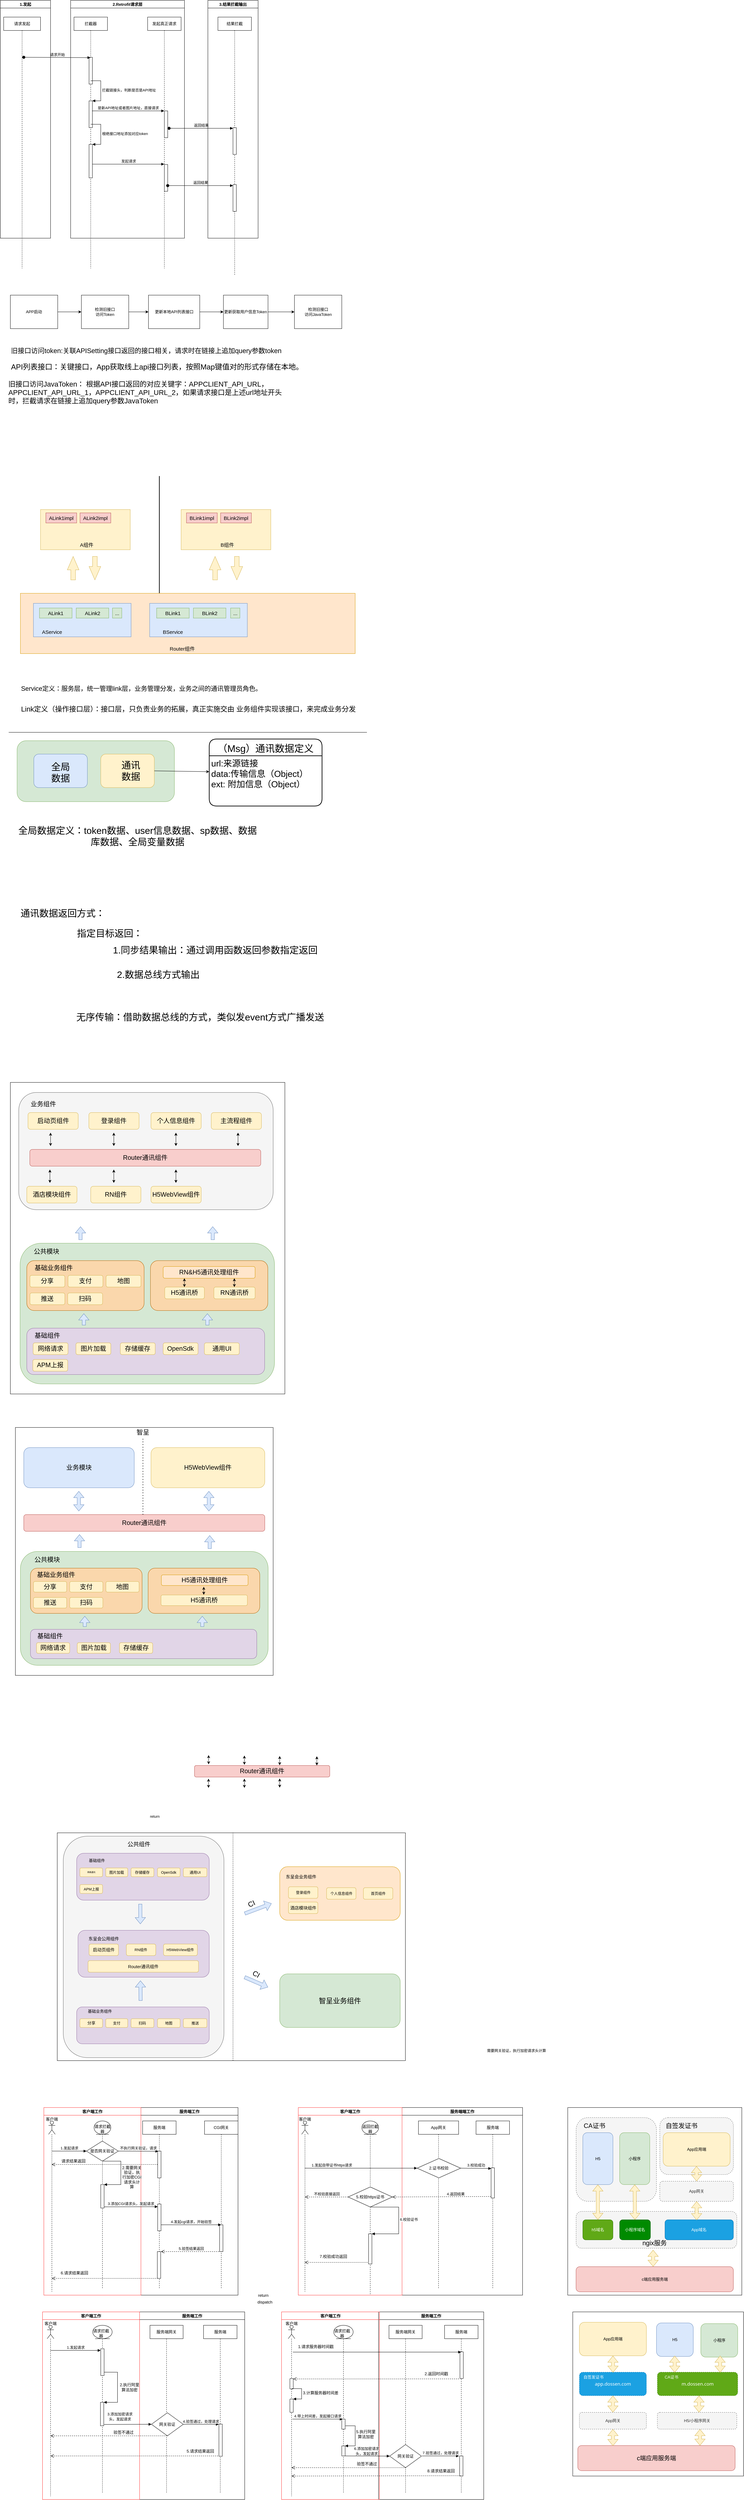 <mxfile version="20.7.4" type="github">
  <diagram id="knnRiP61EcZTkkcnmOvv" name="Page-1">
    <mxGraphModel dx="1434" dy="806" grid="1" gridSize="10" guides="1" tooltips="1" connect="1" arrows="1" fold="1" page="1" pageScale="1" pageWidth="827" pageHeight="1169" math="0" shadow="0">
      <root>
        <mxCell id="0" />
        <mxCell id="1" parent="0" />
        <mxCell id="9TWJeafNbgvHI5tvtdBP-69" value="服务端端工作" style="swimlane;fillColor=none;" parent="1" vertex="1">
          <mxGeometry x="1220" y="6320" width="360" height="560" as="geometry">
            <mxRectangle x="150" y="6320" width="100" height="30" as="alternateBounds" />
          </mxGeometry>
        </mxCell>
        <mxCell id="9TWJeafNbgvHI5tvtdBP-39" value="服务端" style="shape=umlLifeline;perimeter=lifelinePerimeter;whiteSpace=wrap;html=1;container=1;collapsible=0;recursiveResize=0;outlineConnect=0;" parent="9TWJeafNbgvHI5tvtdBP-69" vertex="1">
          <mxGeometry x="221" y="40" width="100" height="500" as="geometry" />
        </mxCell>
        <mxCell id="9TWJeafNbgvHI5tvtdBP-54" value="" style="html=1;points=[];perimeter=orthogonalPerimeter;" parent="9TWJeafNbgvHI5tvtdBP-39" vertex="1">
          <mxGeometry x="45" y="140" width="10" height="90" as="geometry" />
        </mxCell>
        <mxCell id="9TWJeafNbgvHI5tvtdBP-150" value="App网关" style="shape=umlLifeline;perimeter=lifelinePerimeter;whiteSpace=wrap;html=1;container=1;collapsible=0;recursiveResize=0;outlineConnect=0;" parent="9TWJeafNbgvHI5tvtdBP-69" vertex="1">
          <mxGeometry x="49" y="40" width="120" height="500" as="geometry" />
        </mxCell>
        <mxCell id="9TWJeafNbgvHI5tvtdBP-152" value="2.证书校验" style="rhombus;whiteSpace=wrap;html=1;strokeColor=#000000;fillColor=#FFFFFF;" parent="9TWJeafNbgvHI5tvtdBP-150" vertex="1">
          <mxGeometry x="-4" y="112" width="130" height="58" as="geometry" />
        </mxCell>
        <mxCell id="9TWJeafNbgvHI5tvtdBP-153" value="3.校验成功" style="html=1;verticalAlign=bottom;endArrow=block;rounded=0;exitX=1;exitY=0.5;exitDx=0;exitDy=0;entryX=0.05;entryY=0.022;entryDx=0;entryDy=0;entryPerimeter=0;" parent="9TWJeafNbgvHI5tvtdBP-69" source="9TWJeafNbgvHI5tvtdBP-152" target="9TWJeafNbgvHI5tvtdBP-54" edge="1">
          <mxGeometry width="80" relative="1" as="geometry">
            <mxPoint x="180" y="180" as="sourcePoint" />
            <mxPoint x="260" y="180" as="targetPoint" />
          </mxGeometry>
        </mxCell>
        <mxCell id="9TWJeafNbgvHI5tvtdBP-68" value="客户端工作" style="swimlane;fillColor=none;strokeColor=#FF3333;" parent="1" vertex="1">
          <mxGeometry x="910" y="6320" width="310" height="560" as="geometry">
            <mxRectangle x="150" y="6320" width="100" height="30" as="alternateBounds" />
          </mxGeometry>
        </mxCell>
        <mxCell id="ksV6Gzx5vfeyk2jG3mIE-102" value="" style="rounded=0;whiteSpace=wrap;html=1;fontFamily=Helvetica;fontSize=6;fontColor=default;" parent="1" vertex="1">
          <mxGeometry x="190" y="5500" width="1040" height="680" as="geometry" />
        </mxCell>
        <mxCell id="hYPruFSLpKFk1G-LmBBz-49" value="" style="rounded=0;whiteSpace=wrap;html=1;glass=0;sketch=0;fontSize=19;" parent="1" vertex="1">
          <mxGeometry x="50" y="3260" width="820" height="930" as="geometry" />
        </mxCell>
        <mxCell id="hYPruFSLpKFk1G-LmBBz-154" value="" style="rounded=0;whiteSpace=wrap;html=1;glass=0;sketch=0;fontSize=19;" parent="1" vertex="1">
          <mxGeometry x="65" y="4290" width="770" height="740" as="geometry" />
        </mxCell>
        <mxCell id="YyE2DXB9Agdw8TqX3AQA-3" value="请求发起" style="shape=umlLifeline;perimeter=lifelinePerimeter;whiteSpace=wrap;html=1;container=1;collapsible=0;recursiveResize=0;outlineConnect=0;" parent="1" vertex="1">
          <mxGeometry x="30" y="80" width="110" height="750" as="geometry" />
        </mxCell>
        <mxCell id="YyE2DXB9Agdw8TqX3AQA-4" value="拦截器" style="shape=umlLifeline;perimeter=lifelinePerimeter;whiteSpace=wrap;html=1;container=1;collapsible=0;recursiveResize=0;outlineConnect=0;" parent="1" vertex="1">
          <mxGeometry x="240" y="80" width="100" height="750" as="geometry" />
        </mxCell>
        <mxCell id="YyE2DXB9Agdw8TqX3AQA-9" value="" style="html=1;points=[];perimeter=orthogonalPerimeter;" parent="YyE2DXB9Agdw8TqX3AQA-4" vertex="1">
          <mxGeometry x="45" y="120" width="10" height="80" as="geometry" />
        </mxCell>
        <mxCell id="YyE2DXB9Agdw8TqX3AQA-11" value="" style="html=1;points=[];perimeter=orthogonalPerimeter;" parent="YyE2DXB9Agdw8TqX3AQA-4" vertex="1">
          <mxGeometry x="45" y="250" width="10" height="80" as="geometry" />
        </mxCell>
        <mxCell id="YyE2DXB9Agdw8TqX3AQA-12" value="拦截链接头，判断是否是API地址" style="edgeStyle=orthogonalEdgeStyle;html=1;align=left;spacingLeft=2;endArrow=block;rounded=0;entryX=1;entryY=0;" parent="YyE2DXB9Agdw8TqX3AQA-4" target="YyE2DXB9Agdw8TqX3AQA-11" edge="1">
          <mxGeometry relative="1" as="geometry">
            <mxPoint x="50" y="190" as="sourcePoint" />
            <Array as="points">
              <mxPoint x="80" y="190" />
            </Array>
          </mxGeometry>
        </mxCell>
        <mxCell id="YyE2DXB9Agdw8TqX3AQA-14" value="" style="html=1;points=[];perimeter=orthogonalPerimeter;" parent="YyE2DXB9Agdw8TqX3AQA-4" vertex="1">
          <mxGeometry x="45" y="380" width="10" height="100" as="geometry" />
        </mxCell>
        <mxCell id="YyE2DXB9Agdw8TqX3AQA-15" value="根绝接口地址添加对应token" style="edgeStyle=orthogonalEdgeStyle;html=1;align=left;spacingLeft=2;endArrow=block;rounded=0;entryX=1;entryY=0;" parent="YyE2DXB9Agdw8TqX3AQA-4" target="YyE2DXB9Agdw8TqX3AQA-14" edge="1">
          <mxGeometry relative="1" as="geometry">
            <mxPoint x="50" y="320" as="sourcePoint" />
            <Array as="points">
              <mxPoint x="80" y="320" />
            </Array>
          </mxGeometry>
        </mxCell>
        <mxCell id="YyE2DXB9Agdw8TqX3AQA-5" value="发起真正请求" style="shape=umlLifeline;perimeter=lifelinePerimeter;whiteSpace=wrap;html=1;container=1;collapsible=0;recursiveResize=0;outlineConnect=0;" parent="1" vertex="1">
          <mxGeometry x="460" y="80" width="100" height="750" as="geometry" />
        </mxCell>
        <mxCell id="YyE2DXB9Agdw8TqX3AQA-24" value="" style="html=1;points=[];perimeter=orthogonalPerimeter;" parent="YyE2DXB9Agdw8TqX3AQA-5" vertex="1">
          <mxGeometry x="50" y="280" width="10" height="80" as="geometry" />
        </mxCell>
        <mxCell id="YyE2DXB9Agdw8TqX3AQA-27" value="" style="html=1;points=[];perimeter=orthogonalPerimeter;" parent="YyE2DXB9Agdw8TqX3AQA-5" vertex="1">
          <mxGeometry x="50" y="440" width="10" height="80" as="geometry" />
        </mxCell>
        <mxCell id="YyE2DXB9Agdw8TqX3AQA-10" value="请求开始" style="html=1;verticalAlign=bottom;startArrow=oval;endArrow=block;startSize=8;rounded=0;entryX=0.4;entryY=0.013;entryDx=0;entryDy=0;entryPerimeter=0;" parent="1" target="YyE2DXB9Agdw8TqX3AQA-9" edge="1">
          <mxGeometry x="0.004" relative="1" as="geometry">
            <mxPoint x="90" y="200" as="sourcePoint" />
            <mxPoint x="360" y="200" as="targetPoint" />
            <mxPoint as="offset" />
          </mxGeometry>
        </mxCell>
        <mxCell id="YyE2DXB9Agdw8TqX3AQA-13" value="是新API地址或者图片地址，直接请求" style="html=1;verticalAlign=bottom;endArrow=block;rounded=0;exitX=0.9;exitY=0.375;exitDx=0;exitDy=0;exitPerimeter=0;" parent="1" source="YyE2DXB9Agdw8TqX3AQA-11" target="YyE2DXB9Agdw8TqX3AQA-5" edge="1">
          <mxGeometry width="80" relative="1" as="geometry">
            <mxPoint x="390" y="360" as="sourcePoint" />
            <mxPoint x="460" y="360" as="targetPoint" />
          </mxGeometry>
        </mxCell>
        <mxCell id="YyE2DXB9Agdw8TqX3AQA-16" value="发起请求" style="html=1;verticalAlign=bottom;endArrow=block;rounded=0;exitX=1;exitY=0.59;exitDx=0;exitDy=0;exitPerimeter=0;" parent="1" source="YyE2DXB9Agdw8TqX3AQA-14" target="YyE2DXB9Agdw8TqX3AQA-5" edge="1">
          <mxGeometry width="80" relative="1" as="geometry">
            <mxPoint x="375" y="520" as="sourcePoint" />
            <mxPoint x="490" y="520" as="targetPoint" />
          </mxGeometry>
        </mxCell>
        <mxCell id="YyE2DXB9Agdw8TqX3AQA-19" value="结果拦截" style="shape=umlLifeline;perimeter=lifelinePerimeter;whiteSpace=wrap;html=1;container=1;collapsible=0;recursiveResize=0;outlineConnect=0;" parent="1" vertex="1">
          <mxGeometry x="670" y="80" width="100" height="770" as="geometry" />
        </mxCell>
        <mxCell id="YyE2DXB9Agdw8TqX3AQA-25" value="" style="html=1;points=[];perimeter=orthogonalPerimeter;" parent="YyE2DXB9Agdw8TqX3AQA-19" vertex="1">
          <mxGeometry x="45" y="330" width="10" height="80" as="geometry" />
        </mxCell>
        <mxCell id="YyE2DXB9Agdw8TqX3AQA-28" value="" style="html=1;points=[];perimeter=orthogonalPerimeter;" parent="YyE2DXB9Agdw8TqX3AQA-19" vertex="1">
          <mxGeometry x="45" y="500" width="10" height="80" as="geometry" />
        </mxCell>
        <mxCell id="YyE2DXB9Agdw8TqX3AQA-26" value="返回结果" style="html=1;verticalAlign=bottom;startArrow=oval;endArrow=block;startSize=8;rounded=0;exitX=1.4;exitY=0.65;exitDx=0;exitDy=0;exitPerimeter=0;" parent="1" source="YyE2DXB9Agdw8TqX3AQA-24" target="YyE2DXB9Agdw8TqX3AQA-25" edge="1">
          <mxGeometry relative="1" as="geometry">
            <mxPoint x="655" y="410" as="sourcePoint" />
          </mxGeometry>
        </mxCell>
        <mxCell id="YyE2DXB9Agdw8TqX3AQA-29" value="返回结果" style="html=1;verticalAlign=bottom;startArrow=oval;endArrow=block;startSize=8;rounded=0;exitX=1;exitY=0.788;exitDx=0;exitDy=0;exitPerimeter=0;" parent="1" source="YyE2DXB9Agdw8TqX3AQA-27" target="YyE2DXB9Agdw8TqX3AQA-28" edge="1">
          <mxGeometry relative="1" as="geometry">
            <mxPoint x="655" y="580" as="sourcePoint" />
          </mxGeometry>
        </mxCell>
        <mxCell id="YyE2DXB9Agdw8TqX3AQA-33" value="2.Retrofit请求层" style="swimlane;fillColor=none;" parent="1" vertex="1">
          <mxGeometry x="230" y="30" width="340" height="710" as="geometry" />
        </mxCell>
        <mxCell id="YyE2DXB9Agdw8TqX3AQA-34" value="1.发起" style="swimlane;fillColor=none;" parent="1" vertex="1">
          <mxGeometry x="20" y="30" width="150" height="710" as="geometry" />
        </mxCell>
        <mxCell id="YyE2DXB9Agdw8TqX3AQA-35" value="3.结果拦截输出" style="swimlane;fillColor=none;" parent="1" vertex="1">
          <mxGeometry x="640" y="30" width="150" height="710" as="geometry" />
        </mxCell>
        <mxCell id="YyE2DXB9Agdw8TqX3AQA-60" value="旧接口访问token:关联APISetting接口返回的接口相关，请求时在链接上追加query参数token" style="text;html=1;strokeColor=none;fillColor=none;align=left;verticalAlign=middle;whiteSpace=wrap;rounded=0;fontSize=20;" parent="1" vertex="1">
          <mxGeometry x="50" y="1060" width="900" height="30" as="geometry" />
        </mxCell>
        <mxCell id="YyE2DXB9Agdw8TqX3AQA-61" value="API列表接口：关键接口，App获取线上api接口列表，按照Map键值对的形式存储在本地。" style="text;html=1;strokeColor=none;fillColor=none;align=left;verticalAlign=middle;whiteSpace=wrap;rounded=0;fontSize=22;" parent="1" vertex="1">
          <mxGeometry x="50" y="1110" width="890" height="30" as="geometry" />
        </mxCell>
        <mxCell id="YyE2DXB9Agdw8TqX3AQA-63" value="旧接口访问JavaToken： 根据API接口返回的对应关键字：APPCLIENT_API_URL，APPCLIENT_API_URL_1，APPCLIENT_API_URL_2，如果请求接口是上述url地址开头时，拦截请求在链接上追加query参数JavaToken" style="text;html=1;strokeColor=none;fillColor=none;align=left;verticalAlign=middle;whiteSpace=wrap;rounded=0;fontSize=21;" parent="1" vertex="1">
          <mxGeometry x="42" y="1160" width="858" height="80" as="geometry" />
        </mxCell>
        <mxCell id="YyE2DXB9Agdw8TqX3AQA-98" value="" style="line;strokeWidth=2;direction=south;html=1;fontSize=15;fillColor=none;" parent="1" vertex="1">
          <mxGeometry x="490" y="1450" width="10" height="350" as="geometry" />
        </mxCell>
        <mxCell id="4O21yXThZ4AQ3JlfGDuG-10" value="Link定义（操作接口层）：接口层，只负责业务的拓展，真正实施交由 业务组件实现该接口，来完成业务分发" style="text;html=1;strokeColor=none;fillColor=none;align=left;verticalAlign=middle;whiteSpace=wrap;rounded=0;fontSize=21;" parent="1" vertex="1">
          <mxGeometry x="80" y="2130" width="1110" height="30" as="geometry" />
        </mxCell>
        <mxCell id="4O21yXThZ4AQ3JlfGDuG-11" value="Service定义：服务层，统一管理link层，业务管理分发，业务之间的通讯管理员角色。" style="text;html=1;strokeColor=none;fillColor=none;align=left;verticalAlign=middle;whiteSpace=wrap;rounded=0;fontSize=19;" parent="1" vertex="1">
          <mxGeometry x="80" y="2070" width="980" height="30" as="geometry" />
        </mxCell>
        <mxCell id="YyE2DXB9Agdw8TqX3AQA-80" value="" style="group" parent="1" vertex="1" connectable="0">
          <mxGeometry x="80" y="1800" width="1000" height="180" as="geometry" />
        </mxCell>
        <mxCell id="YyE2DXB9Agdw8TqX3AQA-64" value="" style="rounded=0;whiteSpace=wrap;html=1;fontSize=15;fillColor=#ffe6cc;strokeColor=#d79b00;" parent="YyE2DXB9Agdw8TqX3AQA-80" vertex="1">
          <mxGeometry width="1000" height="180" as="geometry" />
        </mxCell>
        <mxCell id="YyE2DXB9Agdw8TqX3AQA-65" value="Router组件" style="text;html=1;align=center;verticalAlign=middle;whiteSpace=wrap;rounded=0;fontSize=15;" parent="YyE2DXB9Agdw8TqX3AQA-80" vertex="1">
          <mxGeometry x="413.889" y="150" width="138.889" height="30" as="geometry" />
        </mxCell>
        <mxCell id="YyE2DXB9Agdw8TqX3AQA-66" value="" style="rounded=0;whiteSpace=wrap;html=1;fontSize=15;fillColor=#dae8fc;strokeColor=#6c8ebf;" parent="YyE2DXB9Agdw8TqX3AQA-80" vertex="1">
          <mxGeometry x="38.889" y="30" width="291.667" height="100" as="geometry" />
        </mxCell>
        <mxCell id="YyE2DXB9Agdw8TqX3AQA-68" value="" style="rounded=0;whiteSpace=wrap;html=1;fontSize=15;fillColor=#dae8fc;strokeColor=#6c8ebf;" parent="YyE2DXB9Agdw8TqX3AQA-80" vertex="1">
          <mxGeometry x="386.111" y="30" width="291.667" height="100" as="geometry" />
        </mxCell>
        <mxCell id="YyE2DXB9Agdw8TqX3AQA-69" value="AService" style="text;html=1;strokeColor=none;fillColor=none;align=center;verticalAlign=middle;whiteSpace=wrap;rounded=0;fontSize=15;" parent="YyE2DXB9Agdw8TqX3AQA-80" vertex="1">
          <mxGeometry x="52.778" y="100" width="83.333" height="30" as="geometry" />
        </mxCell>
        <mxCell id="YyE2DXB9Agdw8TqX3AQA-70" value="BService" style="text;html=1;strokeColor=none;fillColor=none;align=center;verticalAlign=middle;whiteSpace=wrap;rounded=0;fontSize=15;" parent="YyE2DXB9Agdw8TqX3AQA-80" vertex="1">
          <mxGeometry x="413.889" y="100" width="83.333" height="30" as="geometry" />
        </mxCell>
        <mxCell id="YyE2DXB9Agdw8TqX3AQA-71" value="ALink1" style="rounded=0;whiteSpace=wrap;html=1;fontSize=15;fillColor=#d5e8d4;strokeColor=#82b366;" parent="YyE2DXB9Agdw8TqX3AQA-80" vertex="1">
          <mxGeometry x="56.944" y="44" width="97.222" height="30" as="geometry" />
        </mxCell>
        <mxCell id="YyE2DXB9Agdw8TqX3AQA-72" value="ALink2" style="rounded=0;whiteSpace=wrap;html=1;fontSize=15;fillColor=#d5e8d4;strokeColor=#82b366;" parent="YyE2DXB9Agdw8TqX3AQA-80" vertex="1">
          <mxGeometry x="166.667" y="44" width="97.222" height="30" as="geometry" />
        </mxCell>
        <mxCell id="YyE2DXB9Agdw8TqX3AQA-74" value="..." style="rounded=0;whiteSpace=wrap;html=1;fontSize=15;fillColor=#d5e8d4;strokeColor=#82b366;" parent="YyE2DXB9Agdw8TqX3AQA-80" vertex="1">
          <mxGeometry x="275" y="44" width="27.778" height="30" as="geometry" />
        </mxCell>
        <mxCell id="YyE2DXB9Agdw8TqX3AQA-75" value="BLink1" style="rounded=0;whiteSpace=wrap;html=1;fontSize=15;fillColor=#d5e8d4;strokeColor=#82b366;" parent="YyE2DXB9Agdw8TqX3AQA-80" vertex="1">
          <mxGeometry x="406.944" y="44" width="97.222" height="30" as="geometry" />
        </mxCell>
        <mxCell id="YyE2DXB9Agdw8TqX3AQA-76" value="BLink2" style="rounded=0;whiteSpace=wrap;html=1;fontSize=15;fillColor=#d5e8d4;strokeColor=#82b366;" parent="YyE2DXB9Agdw8TqX3AQA-80" vertex="1">
          <mxGeometry x="516.667" y="44" width="97.222" height="30" as="geometry" />
        </mxCell>
        <mxCell id="YyE2DXB9Agdw8TqX3AQA-77" value="..." style="rounded=0;whiteSpace=wrap;html=1;fontSize=15;fillColor=#d5e8d4;strokeColor=#82b366;" parent="YyE2DXB9Agdw8TqX3AQA-80" vertex="1">
          <mxGeometry x="627.778" y="44" width="27.778" height="30" as="geometry" />
        </mxCell>
        <mxCell id="YyE2DXB9Agdw8TqX3AQA-82" value="B组件" style="text;html=1;strokeColor=none;fillColor=none;align=center;verticalAlign=middle;whiteSpace=wrap;rounded=0;fontSize=15;" parent="1" vertex="1">
          <mxGeometry x="620" y="1560" width="60" height="30" as="geometry" />
        </mxCell>
        <mxCell id="YyE2DXB9Agdw8TqX3AQA-86" value="" style="group" parent="1" vertex="1" connectable="0">
          <mxGeometry x="140" y="1550" width="268" height="120" as="geometry" />
        </mxCell>
        <mxCell id="YyE2DXB9Agdw8TqX3AQA-78" value="" style="rounded=0;whiteSpace=wrap;html=1;fontSize=15;fillColor=#fff2cc;strokeColor=#d6b656;" parent="YyE2DXB9Agdw8TqX3AQA-86" vertex="1">
          <mxGeometry width="268" height="120" as="geometry" />
        </mxCell>
        <mxCell id="YyE2DXB9Agdw8TqX3AQA-81" value="A组件" style="text;html=1;strokeColor=none;fillColor=none;align=center;verticalAlign=middle;whiteSpace=wrap;rounded=0;fontSize=15;" parent="YyE2DXB9Agdw8TqX3AQA-86" vertex="1">
          <mxGeometry x="108" y="90" width="60" height="30" as="geometry" />
        </mxCell>
        <mxCell id="YyE2DXB9Agdw8TqX3AQA-84" value="ALink1impl" style="rounded=0;whiteSpace=wrap;html=1;fontSize=15;fillColor=#f8cecc;strokeColor=#b85450;" parent="YyE2DXB9Agdw8TqX3AQA-86" vertex="1">
          <mxGeometry x="16" y="10" width="92" height="30" as="geometry" />
        </mxCell>
        <mxCell id="YyE2DXB9Agdw8TqX3AQA-85" value="ALink2impl" style="rounded=0;whiteSpace=wrap;html=1;fontSize=15;fillColor=#f8cecc;strokeColor=#b85450;" parent="YyE2DXB9Agdw8TqX3AQA-86" vertex="1">
          <mxGeometry x="118" y="10" width="92" height="30" as="geometry" />
        </mxCell>
        <mxCell id="YyE2DXB9Agdw8TqX3AQA-87" value="" style="group" parent="1" vertex="1" connectable="0">
          <mxGeometry x="560" y="1550" width="268" height="120" as="geometry" />
        </mxCell>
        <mxCell id="YyE2DXB9Agdw8TqX3AQA-88" value="" style="rounded=0;whiteSpace=wrap;html=1;fontSize=15;fillColor=#fff2cc;strokeColor=#d6b656;" parent="YyE2DXB9Agdw8TqX3AQA-87" vertex="1">
          <mxGeometry width="268" height="120" as="geometry" />
        </mxCell>
        <mxCell id="YyE2DXB9Agdw8TqX3AQA-89" value="B组件" style="text;html=1;strokeColor=none;fillColor=none;align=center;verticalAlign=middle;whiteSpace=wrap;rounded=0;fontSize=15;" parent="YyE2DXB9Agdw8TqX3AQA-87" vertex="1">
          <mxGeometry x="108" y="90" width="60" height="30" as="geometry" />
        </mxCell>
        <mxCell id="YyE2DXB9Agdw8TqX3AQA-90" value="BLink1impl" style="rounded=0;whiteSpace=wrap;html=1;fontSize=15;fillColor=#f8cecc;strokeColor=#b85450;" parent="YyE2DXB9Agdw8TqX3AQA-87" vertex="1">
          <mxGeometry x="16" y="10" width="92" height="30" as="geometry" />
        </mxCell>
        <mxCell id="YyE2DXB9Agdw8TqX3AQA-91" value="BLink2impl" style="rounded=0;whiteSpace=wrap;html=1;fontSize=15;fillColor=#f8cecc;strokeColor=#b85450;" parent="YyE2DXB9Agdw8TqX3AQA-87" vertex="1">
          <mxGeometry x="118" y="10" width="92" height="30" as="geometry" />
        </mxCell>
        <mxCell id="YyE2DXB9Agdw8TqX3AQA-94" value="" style="group" parent="1" vertex="1" connectable="0">
          <mxGeometry x="644" y="1690" width="100" height="70" as="geometry" />
        </mxCell>
        <mxCell id="YyE2DXB9Agdw8TqX3AQA-92" value="" style="html=1;shadow=0;dashed=0;align=center;verticalAlign=middle;shape=mxgraph.arrows2.arrow;dy=0.6;dx=40;direction=north;notch=0;fontSize=15;fillColor=#fff2cc;strokeColor=#d6b656;" parent="YyE2DXB9Agdw8TqX3AQA-94" vertex="1">
          <mxGeometry width="35" height="70" as="geometry" />
        </mxCell>
        <mxCell id="YyE2DXB9Agdw8TqX3AQA-93" value="" style="html=1;shadow=0;dashed=0;align=center;verticalAlign=middle;shape=mxgraph.arrows2.arrow;dy=0.6;dx=40;direction=north;notch=0;fontSize=15;fillColor=#fff2cc;strokeColor=#d6b656;rotation=-180;" parent="YyE2DXB9Agdw8TqX3AQA-94" vertex="1">
          <mxGeometry x="65" width="35" height="70" as="geometry" />
        </mxCell>
        <mxCell id="YyE2DXB9Agdw8TqX3AQA-95" value="" style="group" parent="1" vertex="1" connectable="0">
          <mxGeometry x="220" y="1690" width="100" height="70" as="geometry" />
        </mxCell>
        <mxCell id="YyE2DXB9Agdw8TqX3AQA-96" value="" style="html=1;shadow=0;dashed=0;align=center;verticalAlign=middle;shape=mxgraph.arrows2.arrow;dy=0.6;dx=40;direction=north;notch=0;fontSize=15;fillColor=#fff2cc;strokeColor=#d6b656;" parent="YyE2DXB9Agdw8TqX3AQA-95" vertex="1">
          <mxGeometry width="35" height="70" as="geometry" />
        </mxCell>
        <mxCell id="YyE2DXB9Agdw8TqX3AQA-97" value="" style="html=1;shadow=0;dashed=0;align=center;verticalAlign=middle;shape=mxgraph.arrows2.arrow;dy=0.6;dx=40;direction=north;notch=0;fontSize=15;fillColor=#fff2cc;strokeColor=#d6b656;rotation=-180;" parent="YyE2DXB9Agdw8TqX3AQA-95" vertex="1">
          <mxGeometry x="65" width="35" height="70" as="geometry" />
        </mxCell>
        <mxCell id="57UIz0hqSvFxVPXOZuJL-12" value="（Msg）通讯数据定义" style="swimlane;childLayout=stackLayout;horizontal=1;startSize=50;horizontalStack=0;rounded=1;fontSize=29;fontStyle=0;strokeWidth=2;resizeParent=0;resizeLast=1;shadow=0;dashed=0;align=center;" parent="1" vertex="1">
          <mxGeometry x="644" y="2235" width="337" height="200" as="geometry" />
        </mxCell>
        <mxCell id="57UIz0hqSvFxVPXOZuJL-13" value="url:来源链接&#xa;data:传输信息（Object）&#xa;ext: 附加信息（Object）" style="align=left;strokeColor=none;fillColor=none;spacingLeft=4;fontSize=26;verticalAlign=top;resizable=0;rotatable=0;part=1;" parent="57UIz0hqSvFxVPXOZuJL-12" vertex="1">
          <mxGeometry y="50" width="337" height="150" as="geometry" />
        </mxCell>
        <mxCell id="57UIz0hqSvFxVPXOZuJL-30" value="" style="line;strokeWidth=1;rotatable=0;dashed=0;labelPosition=right;align=left;verticalAlign=middle;spacingTop=0;spacingLeft=6;points=[];portConstraint=eastwest;fontSize=28;" parent="1" vertex="1">
          <mxGeometry x="45" y="2210" width="1070" height="10" as="geometry" />
        </mxCell>
        <mxCell id="57UIz0hqSvFxVPXOZuJL-31" value="" style="rounded=1;whiteSpace=wrap;html=1;fontSize=28;fillColor=#d5e8d4;strokeColor=#82b366;" parent="1" vertex="1">
          <mxGeometry x="70" y="2240" width="470" height="182" as="geometry" />
        </mxCell>
        <mxCell id="57UIz0hqSvFxVPXOZuJL-32" value="" style="rounded=1;whiteSpace=wrap;html=1;fontSize=28;fillColor=#dae8fc;strokeColor=#6c8ebf;" parent="1" vertex="1">
          <mxGeometry x="120" y="2280" width="160" height="100" as="geometry" />
        </mxCell>
        <mxCell id="57UIz0hqSvFxVPXOZuJL-33" value="" style="rounded=1;whiteSpace=wrap;html=1;fontSize=28;fillColor=#fff2cc;strokeColor=#d6b656;" parent="1" vertex="1">
          <mxGeometry x="320" y="2280" width="160" height="100" as="geometry" />
        </mxCell>
        <mxCell id="57UIz0hqSvFxVPXOZuJL-34" value="全局数据" style="text;html=1;strokeColor=none;fillColor=none;align=center;verticalAlign=middle;whiteSpace=wrap;rounded=0;fontSize=28;" parent="1" vertex="1">
          <mxGeometry x="170" y="2320" width="60" height="30" as="geometry" />
        </mxCell>
        <mxCell id="57UIz0hqSvFxVPXOZuJL-35" value="通讯数据" style="text;html=1;strokeColor=none;fillColor=none;align=center;verticalAlign=middle;whiteSpace=wrap;rounded=0;fontSize=28;" parent="1" vertex="1">
          <mxGeometry x="380" y="2315" width="60" height="30" as="geometry" />
        </mxCell>
        <mxCell id="57UIz0hqSvFxVPXOZuJL-38" value="" style="endArrow=classic;html=1;rounded=0;fontSize=28;exitX=1;exitY=0.5;exitDx=0;exitDy=0;" parent="1" source="57UIz0hqSvFxVPXOZuJL-33" target="57UIz0hqSvFxVPXOZuJL-12" edge="1">
          <mxGeometry width="50" height="50" relative="1" as="geometry">
            <mxPoint x="410" y="2400" as="sourcePoint" />
            <mxPoint x="460" y="2350" as="targetPoint" />
          </mxGeometry>
        </mxCell>
        <mxCell id="57UIz0hqSvFxVPXOZuJL-39" value="全局数据定义：token数据、user信息数据、sp数据、数据库数据、全局变量数据" style="text;html=1;strokeColor=none;fillColor=none;align=center;verticalAlign=middle;whiteSpace=wrap;rounded=0;fontSize=28;" parent="1" vertex="1">
          <mxGeometry x="70" y="2460" width="720" height="130" as="geometry" />
        </mxCell>
        <mxCell id="57UIz0hqSvFxVPXOZuJL-52" value="" style="group" parent="1" vertex="1" connectable="0">
          <mxGeometry x="50" y="910" width="990" height="100" as="geometry" />
        </mxCell>
        <mxCell id="YyE2DXB9Agdw8TqX3AQA-43" value="APP启动" style="rounded=0;whiteSpace=wrap;html=1;fillColor=none;" parent="57UIz0hqSvFxVPXOZuJL-52" vertex="1">
          <mxGeometry width="141.429" height="100" as="geometry" />
        </mxCell>
        <mxCell id="YyE2DXB9Agdw8TqX3AQA-44" value="" style="endArrow=classic;html=1;rounded=0;entryX=0;entryY=0.5;entryDx=0;entryDy=0;exitX=1;exitY=0.5;exitDx=0;exitDy=0;" parent="57UIz0hqSvFxVPXOZuJL-52" source="YyE2DXB9Agdw8TqX3AQA-43" target="YyE2DXB9Agdw8TqX3AQA-45" edge="1">
          <mxGeometry width="50" height="50" relative="1" as="geometry">
            <mxPoint x="153.214" y="50" as="sourcePoint" />
            <mxPoint x="259.286" y="50" as="targetPoint" />
          </mxGeometry>
        </mxCell>
        <mxCell id="YyE2DXB9Agdw8TqX3AQA-45" value="检测旧接口&lt;br&gt;访问Token" style="rounded=0;whiteSpace=wrap;html=1;fillColor=none;" parent="57UIz0hqSvFxVPXOZuJL-52" vertex="1">
          <mxGeometry x="212.143" width="141.429" height="100" as="geometry" />
        </mxCell>
        <mxCell id="YyE2DXB9Agdw8TqX3AQA-48" value="" style="endArrow=classic;html=1;rounded=0;exitX=1;exitY=0.5;exitDx=0;exitDy=0;entryX=0;entryY=0.5;entryDx=0;entryDy=0;" parent="57UIz0hqSvFxVPXOZuJL-52" source="YyE2DXB9Agdw8TqX3AQA-45" target="YyE2DXB9Agdw8TqX3AQA-49" edge="1">
          <mxGeometry width="50" height="50" relative="1" as="geometry">
            <mxPoint x="400.714" y="50" as="sourcePoint" />
            <mxPoint x="518.571" y="49.167" as="targetPoint" />
          </mxGeometry>
        </mxCell>
        <mxCell id="YyE2DXB9Agdw8TqX3AQA-49" value="更新本地API列表接口" style="rounded=0;whiteSpace=wrap;html=1;fillColor=none;" parent="57UIz0hqSvFxVPXOZuJL-52" vertex="1">
          <mxGeometry x="412.5" width="153.214" height="100" as="geometry" />
        </mxCell>
        <mxCell id="YyE2DXB9Agdw8TqX3AQA-50" value="" style="endArrow=classic;html=1;rounded=0;exitX=1;exitY=0.5;exitDx=0;exitDy=0;entryX=0;entryY=0.5;entryDx=0;entryDy=0;" parent="57UIz0hqSvFxVPXOZuJL-52" source="YyE2DXB9Agdw8TqX3AQA-49" target="YyE2DXB9Agdw8TqX3AQA-51" edge="1">
          <mxGeometry width="50" height="50" relative="1" as="geometry">
            <mxPoint x="695.357" y="49.167" as="sourcePoint" />
            <mxPoint x="813.214" y="49.167" as="targetPoint" />
          </mxGeometry>
        </mxCell>
        <mxCell id="YyE2DXB9Agdw8TqX3AQA-51" value="更新获取用户信息Token" style="rounded=0;whiteSpace=wrap;html=1;fillColor=none;" parent="57UIz0hqSvFxVPXOZuJL-52" vertex="1">
          <mxGeometry x="636.429" width="133.179" height="100" as="geometry" />
        </mxCell>
        <mxCell id="YyE2DXB9Agdw8TqX3AQA-57" value="检测旧接口&lt;br&gt;访问JavaToken" style="rounded=0;whiteSpace=wrap;html=1;fillColor=none;" parent="57UIz0hqSvFxVPXOZuJL-52" vertex="1">
          <mxGeometry x="848.571" width="141.429" height="100" as="geometry" />
        </mxCell>
        <mxCell id="YyE2DXB9Agdw8TqX3AQA-58" value="" style="endArrow=classic;html=1;rounded=0;exitX=1;exitY=0.5;exitDx=0;exitDy=0;" parent="57UIz0hqSvFxVPXOZuJL-52" source="YyE2DXB9Agdw8TqX3AQA-51" target="YyE2DXB9Agdw8TqX3AQA-57" edge="1">
          <mxGeometry width="50" height="50" relative="1" as="geometry">
            <mxPoint x="990.0" y="50" as="sourcePoint" />
            <mxPoint x="883.929" y="66.667" as="targetPoint" />
          </mxGeometry>
        </mxCell>
        <mxCell id="57UIz0hqSvFxVPXOZuJL-53" value="" style="group" parent="1" vertex="1" connectable="0">
          <mxGeometry x="70" y="2740" width="1066.5" height="340" as="geometry" />
        </mxCell>
        <mxCell id="57UIz0hqSvFxVPXOZuJL-42" value="通讯数据返回方式：" style="text;html=1;strokeColor=none;fillColor=none;align=center;verticalAlign=middle;whiteSpace=wrap;rounded=0;fontSize=28;" parent="57UIz0hqSvFxVPXOZuJL-53" vertex="1">
          <mxGeometry width="273" height="30" as="geometry" />
        </mxCell>
        <mxCell id="57UIz0hqSvFxVPXOZuJL-43" value="指定目标返回：" style="text;html=1;strokeColor=none;fillColor=none;align=center;verticalAlign=middle;whiteSpace=wrap;rounded=0;fontSize=28;" parent="57UIz0hqSvFxVPXOZuJL-53" vertex="1">
          <mxGeometry x="166.5" y="60" width="220" height="30" as="geometry" />
        </mxCell>
        <mxCell id="57UIz0hqSvFxVPXOZuJL-47" value="" style="group" parent="57UIz0hqSvFxVPXOZuJL-53" vertex="1" connectable="0">
          <mxGeometry x="166.5" y="310" width="760" height="30" as="geometry" />
        </mxCell>
        <mxCell id="57UIz0hqSvFxVPXOZuJL-44" value="无序传输：" style="text;html=1;strokeColor=none;fillColor=none;align=center;verticalAlign=middle;whiteSpace=wrap;rounded=0;fontSize=28;" parent="57UIz0hqSvFxVPXOZuJL-47" vertex="1">
          <mxGeometry width="160" height="30" as="geometry" />
        </mxCell>
        <mxCell id="57UIz0hqSvFxVPXOZuJL-46" value="借助数据总线的方式，类似发event方式广播发送" style="text;html=1;strokeColor=none;fillColor=none;align=center;verticalAlign=middle;whiteSpace=wrap;rounded=0;fontSize=28;" parent="57UIz0hqSvFxVPXOZuJL-47" vertex="1">
          <mxGeometry x="140" width="620" height="30" as="geometry" />
        </mxCell>
        <mxCell id="57UIz0hqSvFxVPXOZuJL-48" value="1.同步结果输出：通过调用函数返回参数指定返回" style="text;html=1;strokeColor=none;fillColor=none;align=center;verticalAlign=middle;whiteSpace=wrap;rounded=0;fontSize=28;" parent="57UIz0hqSvFxVPXOZuJL-53" vertex="1">
          <mxGeometry x="265.5" y="110" width="652" height="30" as="geometry" />
        </mxCell>
        <mxCell id="57UIz0hqSvFxVPXOZuJL-50" value="2.数据总线方式输出" style="text;html=1;strokeColor=none;fillColor=none;align=center;verticalAlign=middle;whiteSpace=wrap;rounded=0;fontSize=28;" parent="57UIz0hqSvFxVPXOZuJL-53" vertex="1">
          <mxGeometry x="265.5" y="183" width="312" height="30" as="geometry" />
        </mxCell>
        <mxCell id="hYPruFSLpKFk1G-LmBBz-66" value="Router通讯组件" style="rounded=1;whiteSpace=wrap;html=1;glass=0;sketch=0;fontSize=19;fillColor=#f8cecc;strokeColor=#b85450;" parent="1" vertex="1">
          <mxGeometry x="90" y="4550" width="720" height="50" as="geometry" />
        </mxCell>
        <mxCell id="hYPruFSLpKFk1G-LmBBz-69" value="H5WebView组件" style="rounded=1;whiteSpace=wrap;html=1;glass=0;sketch=0;fontSize=19;fillColor=#fff2cc;strokeColor=#d6b656;" parent="1" vertex="1">
          <mxGeometry x="470" y="4350" width="340" height="120" as="geometry" />
        </mxCell>
        <mxCell id="hYPruFSLpKFk1G-LmBBz-78" value="" style="shape=flexArrow;endArrow=classic;html=1;rounded=0;fontSize=19;fillColor=#dae8fc;strokeColor=#6c8ebf;" parent="1" edge="1">
          <mxGeometry width="50" height="50" relative="1" as="geometry">
            <mxPoint x="256.5" y="4649" as="sourcePoint" />
            <mxPoint x="256.5" y="4609" as="targetPoint" />
          </mxGeometry>
        </mxCell>
        <mxCell id="hYPruFSLpKFk1G-LmBBz-85" value="" style="shape=flexArrow;endArrow=classic;html=1;rounded=0;fontSize=19;fillColor=#dae8fc;strokeColor=#6c8ebf;" parent="1" edge="1">
          <mxGeometry width="50" height="50" relative="1" as="geometry">
            <mxPoint x="645.5" y="4652" as="sourcePoint" />
            <mxPoint x="645.5" y="4612" as="targetPoint" />
          </mxGeometry>
        </mxCell>
        <mxCell id="hYPruFSLpKFk1G-LmBBz-96" value="智呈" style="text;html=1;strokeColor=none;fillColor=none;align=center;verticalAlign=middle;whiteSpace=wrap;rounded=0;glass=0;sketch=0;fontSize=19;" parent="1" vertex="1">
          <mxGeometry x="416" y="4290" width="60" height="30" as="geometry" />
        </mxCell>
        <mxCell id="hYPruFSLpKFk1G-LmBBz-103" value="" style="shape=flexArrow;endArrow=classic;startArrow=classic;html=1;rounded=0;fontSize=19;fillColor=#dae8fc;strokeColor=#6c8ebf;" parent="1" edge="1">
          <mxGeometry width="100" height="100" relative="1" as="geometry">
            <mxPoint x="643" y="4540" as="sourcePoint" />
            <mxPoint x="643" y="4480" as="targetPoint" />
          </mxGeometry>
        </mxCell>
        <mxCell id="hYPruFSLpKFk1G-LmBBz-104" value="业务模块" style="rounded=1;whiteSpace=wrap;html=1;glass=0;sketch=0;fontSize=19;fillColor=#dae8fc;strokeColor=#6c8ebf;" parent="1" vertex="1">
          <mxGeometry x="90" y="4350" width="330" height="120" as="geometry" />
        </mxCell>
        <mxCell id="hYPruFSLpKFk1G-LmBBz-105" value="" style="shape=flexArrow;endArrow=classic;startArrow=classic;html=1;rounded=0;fontSize=19;fillColor=#dae8fc;strokeColor=#6c8ebf;" parent="1" edge="1">
          <mxGeometry width="100" height="100" relative="1" as="geometry">
            <mxPoint x="254.5" y="4540" as="sourcePoint" />
            <mxPoint x="254.5" y="4480" as="targetPoint" />
          </mxGeometry>
        </mxCell>
        <mxCell id="hYPruFSLpKFk1G-LmBBz-140" value="" style="endArrow=none;dashed=1;html=1;dashPattern=1 3;strokeWidth=2;rounded=0;fontSize=19;" parent="1" edge="1">
          <mxGeometry width="50" height="50" relative="1" as="geometry">
            <mxPoint x="446" y="4550" as="sourcePoint" />
            <mxPoint x="446" y="4320" as="targetPoint" />
          </mxGeometry>
        </mxCell>
        <mxCell id="hYPruFSLpKFk1G-LmBBz-23" value="" style="shape=flexArrow;endArrow=classic;html=1;rounded=0;fontSize=19;fillColor=#dae8fc;strokeColor=#6c8ebf;" parent="1" edge="1">
          <mxGeometry width="50" height="50" relative="1" as="geometry">
            <mxPoint x="259.5" y="3730" as="sourcePoint" />
            <mxPoint x="259.5" y="3690" as="targetPoint" />
          </mxGeometry>
        </mxCell>
        <mxCell id="hYPruFSLpKFk1G-LmBBz-34" value="" style="shape=flexArrow;endArrow=classic;html=1;rounded=0;fontSize=19;fillColor=#dae8fc;strokeColor=#6c8ebf;" parent="1" edge="1">
          <mxGeometry width="50" height="50" relative="1" as="geometry">
            <mxPoint x="654.5" y="3730" as="sourcePoint" />
            <mxPoint x="654.5" y="3690" as="targetPoint" />
          </mxGeometry>
        </mxCell>
        <mxCell id="hYPruFSLpKFk1G-LmBBz-50" value="东呈会" style="text;html=1;strokeColor=none;fillColor=none;align=center;verticalAlign=middle;whiteSpace=wrap;rounded=0;glass=0;sketch=0;fontSize=19;" parent="1" vertex="1">
          <mxGeometry x="410" y="3290" width="60" height="30" as="geometry" />
        </mxCell>
        <mxCell id="hYPruFSLpKFk1G-LmBBz-148" value="" style="rounded=1;whiteSpace=wrap;html=1;glass=0;sketch=0;fontSize=19;fillColor=#d5e8d4;strokeColor=#82b366;" parent="1" vertex="1">
          <mxGeometry x="80" y="4660" width="740" height="340" as="geometry" />
        </mxCell>
        <mxCell id="hYPruFSLpKFk1G-LmBBz-150" value="公共模块" style="text;html=1;strokeColor=none;fillColor=none;align=center;verticalAlign=middle;whiteSpace=wrap;rounded=0;glass=0;sketch=0;fontSize=19;" parent="1" vertex="1">
          <mxGeometry x="110" y="4670" width="100" height="30" as="geometry" />
        </mxCell>
        <mxCell id="hYPruFSLpKFk1G-LmBBz-77" value="" style="rounded=1;whiteSpace=wrap;html=1;glass=0;sketch=0;fontSize=19;fillColor=#fad7ac;strokeColor=#b46504;" parent="1" vertex="1">
          <mxGeometry x="110" y="4710" width="333.487" height="135" as="geometry" />
        </mxCell>
        <mxCell id="hYPruFSLpKFk1G-LmBBz-79" value="基础业务组件" style="text;html=1;strokeColor=none;fillColor=none;align=center;verticalAlign=middle;whiteSpace=wrap;rounded=0;glass=0;sketch=0;fontSize=19;" parent="1" vertex="1">
          <mxGeometry x="128.026" y="4717.941" width="117.171" height="23.824" as="geometry" />
        </mxCell>
        <mxCell id="hYPruFSLpKFk1G-LmBBz-80" value="分享" style="rounded=1;whiteSpace=wrap;html=1;glass=0;sketch=0;fontSize=19;fillColor=#fff2cc;strokeColor=#d6b656;" parent="1" vertex="1">
          <mxGeometry x="119.013" y="4749.706" width="99.145" height="31.765" as="geometry" />
        </mxCell>
        <mxCell id="hYPruFSLpKFk1G-LmBBz-81" value="支付" style="rounded=1;whiteSpace=wrap;html=1;glass=0;sketch=0;fontSize=19;fillColor=#fff2cc;strokeColor=#d6b656;" parent="1" vertex="1">
          <mxGeometry x="227.171" y="4749.706" width="99.145" height="31.765" as="geometry" />
        </mxCell>
        <mxCell id="hYPruFSLpKFk1G-LmBBz-82" value="地图" style="rounded=1;whiteSpace=wrap;html=1;glass=0;sketch=0;fontSize=19;fillColor=#fff2cc;strokeColor=#d6b656;" parent="1" vertex="1">
          <mxGeometry x="335.329" y="4749.706" width="99.145" height="31.765" as="geometry" />
        </mxCell>
        <mxCell id="hYPruFSLpKFk1G-LmBBz-83" value="推送" style="rounded=1;whiteSpace=wrap;html=1;glass=0;sketch=0;fontSize=19;fillColor=#fff2cc;strokeColor=#d6b656;" parent="1" vertex="1">
          <mxGeometry x="119.013" y="4797.353" width="99.145" height="31.765" as="geometry" />
        </mxCell>
        <mxCell id="hYPruFSLpKFk1G-LmBBz-84" value="" style="rounded=1;whiteSpace=wrap;html=1;glass=0;sketch=0;fontSize=19;fillColor=#fad7ac;strokeColor=#b46504;" parent="1" vertex="1">
          <mxGeometry x="461.513" y="4710" width="333.487" height="135" as="geometry" />
        </mxCell>
        <mxCell id="hYPruFSLpKFk1G-LmBBz-86" value="H5通讯处理组件" style="rounded=1;whiteSpace=wrap;html=1;glass=0;sketch=0;fontSize=19;fillColor=#ffe6cc;strokeColor=#d79b00;" parent="1" vertex="1">
          <mxGeometry x="501.05" y="4730" width="258.95" height="31.76" as="geometry" />
        </mxCell>
        <mxCell id="hYPruFSLpKFk1G-LmBBz-87" value="H5通讯桥" style="rounded=1;whiteSpace=wrap;html=1;glass=0;sketch=0;fontSize=19;fillColor=#fff2cc;strokeColor=#d6b656;" parent="1" vertex="1">
          <mxGeometry x="500" y="4790" width="257.93" height="31.76" as="geometry" />
        </mxCell>
        <mxCell id="hYPruFSLpKFk1G-LmBBz-89" value="" style="endArrow=classic;startArrow=classic;html=1;rounded=0;fontSize=19;" parent="1" edge="1">
          <mxGeometry width="50" height="50" relative="1" as="geometry">
            <mxPoint x="627.664" y="4789.411" as="sourcePoint" />
            <mxPoint x="627.664" y="4765.587" as="targetPoint" />
          </mxGeometry>
        </mxCell>
        <mxCell id="hYPruFSLpKFk1G-LmBBz-91" value="" style="rounded=1;whiteSpace=wrap;html=1;glass=0;sketch=0;fontSize=19;fillColor=#e1d5e7;strokeColor=#9673a6;" parent="1" vertex="1">
          <mxGeometry x="110" y="4892.647" width="675.987" height="87.353" as="geometry" />
        </mxCell>
        <mxCell id="hYPruFSLpKFk1G-LmBBz-92" value="" style="shape=flexArrow;endArrow=classic;html=1;rounded=0;fontSize=19;fillColor=#dae8fc;strokeColor=#6c8ebf;" parent="1" edge="1">
          <mxGeometry width="50" height="50" relative="1" as="geometry">
            <mxPoint x="272.237" y="4884.706" as="sourcePoint" />
            <mxPoint x="272.237" y="4852.941" as="targetPoint" />
          </mxGeometry>
        </mxCell>
        <mxCell id="hYPruFSLpKFk1G-LmBBz-93" value="" style="shape=flexArrow;endArrow=classic;html=1;rounded=0;fontSize=19;fillColor=#dae8fc;strokeColor=#6c8ebf;" parent="1" edge="1">
          <mxGeometry width="50" height="50" relative="1" as="geometry">
            <mxPoint x="623.299" y="4884.706" as="sourcePoint" />
            <mxPoint x="623.299" y="4852.941" as="targetPoint" />
          </mxGeometry>
        </mxCell>
        <mxCell id="hYPruFSLpKFk1G-LmBBz-94" value="基础组件" style="text;html=1;strokeColor=none;fillColor=none;align=center;verticalAlign=middle;whiteSpace=wrap;rounded=0;glass=0;sketch=0;fontSize=19;" parent="1" vertex="1">
          <mxGeometry x="128.026" y="4900.588" width="81.118" height="23.824" as="geometry" />
        </mxCell>
        <mxCell id="hYPruFSLpKFk1G-LmBBz-95" value="网络请求" style="rounded=1;whiteSpace=wrap;html=1;glass=0;sketch=0;fontSize=19;fillColor=#fff2cc;strokeColor=#d6b656;" parent="1" vertex="1">
          <mxGeometry x="128.026" y="4932.353" width="99.145" height="31.765" as="geometry" />
        </mxCell>
        <mxCell id="hYPruFSLpKFk1G-LmBBz-97" value="图片加载" style="rounded=1;whiteSpace=wrap;html=1;glass=0;sketch=0;fontSize=19;fillColor=#fff2cc;strokeColor=#d6b656;" parent="1" vertex="1">
          <mxGeometry x="249.704" y="4932.353" width="99.145" height="31.765" as="geometry" />
        </mxCell>
        <mxCell id="hYPruFSLpKFk1G-LmBBz-98" value="存储缓存" style="rounded=1;whiteSpace=wrap;html=1;glass=0;sketch=0;fontSize=19;fillColor=#fff2cc;strokeColor=#d6b656;" parent="1" vertex="1">
          <mxGeometry x="375.888" y="4932.353" width="99.145" height="31.765" as="geometry" />
        </mxCell>
        <mxCell id="hYPruFSLpKFk1G-LmBBz-139" value="扫码" style="rounded=1;whiteSpace=wrap;html=1;glass=0;sketch=0;fontSize=19;fillColor=#fff2cc;strokeColor=#d6b656;" parent="1" vertex="1">
          <mxGeometry x="227.171" y="4797.353" width="99.145" height="31.765" as="geometry" />
        </mxCell>
        <mxCell id="hYPruFSLpKFk1G-LmBBz-157" value="" style="rounded=1;whiteSpace=wrap;html=1;glass=0;sketch=0;fontSize=19;fillColor=#d5e8d4;strokeColor=#82b366;" parent="1" vertex="1">
          <mxGeometry x="79" y="3740" width="760" height="420" as="geometry" />
        </mxCell>
        <mxCell id="hYPruFSLpKFk1G-LmBBz-156" value="" style="group" parent="1" vertex="1" connectable="0">
          <mxGeometry x="99" y="3792" width="771" height="358" as="geometry" />
        </mxCell>
        <mxCell id="hYPruFSLpKFk1G-LmBBz-22" value="" style="rounded=1;whiteSpace=wrap;html=1;glass=0;sketch=0;fontSize=19;fillColor=#fad7ac;strokeColor=#b46504;" parent="hYPruFSLpKFk1G-LmBBz-156" vertex="1">
          <mxGeometry width="350.526" height="149" as="geometry" />
        </mxCell>
        <mxCell id="hYPruFSLpKFk1G-LmBBz-24" value="基础业务组件" style="text;html=1;strokeColor=none;fillColor=none;align=center;verticalAlign=middle;whiteSpace=wrap;rounded=0;glass=0;sketch=0;fontSize=19;" parent="hYPruFSLpKFk1G-LmBBz-156" vertex="1">
          <mxGeometry x="18.947" y="8.765" width="123.158" height="26.294" as="geometry" />
        </mxCell>
        <mxCell id="hYPruFSLpKFk1G-LmBBz-25" value="分享" style="rounded=1;whiteSpace=wrap;html=1;glass=0;sketch=0;fontSize=19;fillColor=#fff2cc;strokeColor=#d6b656;" parent="hYPruFSLpKFk1G-LmBBz-156" vertex="1">
          <mxGeometry x="9.474" y="43.824" width="104.211" height="35.059" as="geometry" />
        </mxCell>
        <mxCell id="hYPruFSLpKFk1G-LmBBz-26" value="支付" style="rounded=1;whiteSpace=wrap;html=1;glass=0;sketch=0;fontSize=19;fillColor=#fff2cc;strokeColor=#d6b656;" parent="hYPruFSLpKFk1G-LmBBz-156" vertex="1">
          <mxGeometry x="123.158" y="43.824" width="104.211" height="35.059" as="geometry" />
        </mxCell>
        <mxCell id="hYPruFSLpKFk1G-LmBBz-28" value="地图" style="rounded=1;whiteSpace=wrap;html=1;glass=0;sketch=0;fontSize=19;fillColor=#fff2cc;strokeColor=#d6b656;" parent="hYPruFSLpKFk1G-LmBBz-156" vertex="1">
          <mxGeometry x="236.842" y="43.824" width="104.211" height="35.059" as="geometry" />
        </mxCell>
        <mxCell id="hYPruFSLpKFk1G-LmBBz-31" value="推送" style="rounded=1;whiteSpace=wrap;html=1;glass=0;sketch=0;fontSize=19;fillColor=#fff2cc;strokeColor=#d6b656;" parent="hYPruFSLpKFk1G-LmBBz-156" vertex="1">
          <mxGeometry x="9.474" y="96.412" width="104.211" height="35.059" as="geometry" />
        </mxCell>
        <mxCell id="hYPruFSLpKFk1G-LmBBz-33" value="" style="rounded=1;whiteSpace=wrap;html=1;glass=0;sketch=0;fontSize=19;fillColor=#fad7ac;strokeColor=#b46504;" parent="hYPruFSLpKFk1G-LmBBz-156" vertex="1">
          <mxGeometry x="369.474" width="350.526" height="149" as="geometry" />
        </mxCell>
        <mxCell id="hYPruFSLpKFk1G-LmBBz-36" value="RN&amp;amp;H5通讯处理组件" style="rounded=1;whiteSpace=wrap;html=1;glass=0;sketch=0;fontSize=19;fillColor=#ffe6cc;strokeColor=#d79b00;" parent="hYPruFSLpKFk1G-LmBBz-156" vertex="1">
          <mxGeometry x="407.368" y="17.529" width="274.737" height="35.059" as="geometry" />
        </mxCell>
        <mxCell id="hYPruFSLpKFk1G-LmBBz-37" value="H5通讯桥" style="rounded=1;whiteSpace=wrap;html=1;glass=0;sketch=0;fontSize=19;fillColor=#fff2cc;strokeColor=#d6b656;" parent="hYPruFSLpKFk1G-LmBBz-156" vertex="1">
          <mxGeometry x="412.105" y="78.882" width="118.421" height="35.059" as="geometry" />
        </mxCell>
        <mxCell id="hYPruFSLpKFk1G-LmBBz-38" value="RN通讯桥" style="rounded=1;whiteSpace=wrap;html=1;glass=0;sketch=0;fontSize=19;fillColor=#fff2cc;strokeColor=#d6b656;" parent="hYPruFSLpKFk1G-LmBBz-156" vertex="1">
          <mxGeometry x="558.947" y="78.882" width="123.158" height="35.059" as="geometry" />
        </mxCell>
        <mxCell id="hYPruFSLpKFk1G-LmBBz-40" value="" style="endArrow=classic;startArrow=classic;html=1;rounded=0;fontSize=19;" parent="hYPruFSLpKFk1G-LmBBz-156" edge="1">
          <mxGeometry width="50" height="50" relative="1" as="geometry">
            <mxPoint x="470.842" y="78.882" as="sourcePoint" />
            <mxPoint x="470.842" y="52.588" as="targetPoint" />
          </mxGeometry>
        </mxCell>
        <mxCell id="hYPruFSLpKFk1G-LmBBz-41" value="" style="endArrow=classic;startArrow=classic;html=1;rounded=0;fontSize=19;" parent="hYPruFSLpKFk1G-LmBBz-156" edge="1">
          <mxGeometry width="50" height="50" relative="1" as="geometry">
            <mxPoint x="620.053" y="78.882" as="sourcePoint" />
            <mxPoint x="620.053" y="52.588" as="targetPoint" />
          </mxGeometry>
        </mxCell>
        <mxCell id="hYPruFSLpKFk1G-LmBBz-43" value="" style="shape=flexArrow;endArrow=classic;html=1;rounded=0;fontSize=19;fillColor=#dae8fc;strokeColor=#6c8ebf;" parent="hYPruFSLpKFk1G-LmBBz-156" edge="1">
          <mxGeometry width="50" height="50" relative="1" as="geometry">
            <mxPoint x="170.526" y="192.824" as="sourcePoint" />
            <mxPoint x="170.526" y="157.765" as="targetPoint" />
          </mxGeometry>
        </mxCell>
        <mxCell id="hYPruFSLpKFk1G-LmBBz-44" value="" style="shape=flexArrow;endArrow=classic;html=1;rounded=0;fontSize=19;fillColor=#dae8fc;strokeColor=#6c8ebf;" parent="hYPruFSLpKFk1G-LmBBz-156" edge="1">
          <mxGeometry width="50" height="50" relative="1" as="geometry">
            <mxPoint x="539.526" y="192.824" as="sourcePoint" />
            <mxPoint x="539.526" y="157.765" as="targetPoint" />
          </mxGeometry>
        </mxCell>
        <mxCell id="hYPruFSLpKFk1G-LmBBz-141" value="扫码" style="rounded=1;whiteSpace=wrap;html=1;glass=0;sketch=0;fontSize=19;fillColor=#fff2cc;strokeColor=#d6b656;" parent="hYPruFSLpKFk1G-LmBBz-156" vertex="1">
          <mxGeometry x="122.211" y="96.412" width="104.211" height="35.059" as="geometry" />
        </mxCell>
        <mxCell id="ksV6Gzx5vfeyk2jG3mIE-56" value="" style="group" parent="hYPruFSLpKFk1G-LmBBz-156" vertex="1" connectable="0">
          <mxGeometry y="201.59" width="710.53" height="138.41" as="geometry" />
        </mxCell>
        <mxCell id="hYPruFSLpKFk1G-LmBBz-42" value="" style="rounded=1;whiteSpace=wrap;html=1;glass=0;sketch=0;fontSize=19;fillColor=#e1d5e7;strokeColor=#9673a6;" parent="ksV6Gzx5vfeyk2jG3mIE-56" vertex="1">
          <mxGeometry width="710.53" height="138.41" as="geometry" />
        </mxCell>
        <mxCell id="hYPruFSLpKFk1G-LmBBz-46" value="基础组件" style="text;html=1;strokeColor=none;fillColor=none;align=center;verticalAlign=middle;whiteSpace=wrap;rounded=0;glass=0;sketch=0;fontSize=19;" parent="ksV6Gzx5vfeyk2jG3mIE-56" vertex="1">
          <mxGeometry x="18.947" y="8.763" width="85.263" height="26.294" as="geometry" />
        </mxCell>
        <mxCell id="hYPruFSLpKFk1G-LmBBz-48" value="网络请求" style="rounded=1;whiteSpace=wrap;html=1;glass=0;sketch=0;fontSize=19;fillColor=#fff2cc;strokeColor=#d6b656;" parent="ksV6Gzx5vfeyk2jG3mIE-56" vertex="1">
          <mxGeometry x="18.947" y="43.822" width="104.211" height="35.059" as="geometry" />
        </mxCell>
        <mxCell id="hYPruFSLpKFk1G-LmBBz-51" value="图片加载" style="rounded=1;whiteSpace=wrap;html=1;glass=0;sketch=0;fontSize=19;fillColor=#fff2cc;strokeColor=#d6b656;" parent="ksV6Gzx5vfeyk2jG3mIE-56" vertex="1">
          <mxGeometry x="146.842" y="43.822" width="104.211" height="35.059" as="geometry" />
        </mxCell>
        <mxCell id="hYPruFSLpKFk1G-LmBBz-52" value="存储缓存" style="rounded=1;whiteSpace=wrap;html=1;glass=0;sketch=0;fontSize=19;fillColor=#fff2cc;strokeColor=#d6b656;" parent="ksV6Gzx5vfeyk2jG3mIE-56" vertex="1">
          <mxGeometry x="279.474" y="43.822" width="104.211" height="35.059" as="geometry" />
        </mxCell>
        <mxCell id="hYPruFSLpKFk1G-LmBBz-53" value="OpenSdk" style="rounded=1;whiteSpace=wrap;html=1;glass=0;sketch=0;fontSize=19;fillColor=#fff2cc;strokeColor=#d6b656;" parent="ksV6Gzx5vfeyk2jG3mIE-56" vertex="1">
          <mxGeometry x="407.368" y="43.822" width="104.211" height="35.059" as="geometry" />
        </mxCell>
        <mxCell id="hYPruFSLpKFk1G-LmBBz-54" value="通用UI" style="rounded=1;whiteSpace=wrap;html=1;glass=0;sketch=0;fontSize=19;fillColor=#fff2cc;strokeColor=#d6b656;" parent="ksV6Gzx5vfeyk2jG3mIE-56" vertex="1">
          <mxGeometry x="530.526" y="43.822" width="104.211" height="35.059" as="geometry" />
        </mxCell>
        <mxCell id="6VsgjpuRCUZ8hfW-rTLM-3" value="APM上报" style="rounded=1;whiteSpace=wrap;html=1;glass=0;sketch=0;fontSize=19;fillColor=#fff2cc;strokeColor=#d6b656;" parent="ksV6Gzx5vfeyk2jG3mIE-56" vertex="1">
          <mxGeometry x="17.997" y="93.352" width="104.211" height="35.059" as="geometry" />
        </mxCell>
        <mxCell id="hYPruFSLpKFk1G-LmBBz-158" value="公共模块" style="text;html=1;strokeColor=none;fillColor=none;align=center;verticalAlign=middle;whiteSpace=wrap;rounded=0;glass=0;sketch=0;fontSize=19;" parent="1" vertex="1">
          <mxGeometry x="108" y="3750" width="100" height="30" as="geometry" />
        </mxCell>
        <mxCell id="hYPruFSLpKFk1G-LmBBz-1" value="" style="rounded=1;whiteSpace=wrap;html=1;fillColor=#f5f5f5;strokeColor=#666666;fontColor=#333333;glass=0;sketch=0;" parent="1" vertex="1">
          <mxGeometry x="75" y="3290" width="760" height="350" as="geometry" />
        </mxCell>
        <mxCell id="hYPruFSLpKFk1G-LmBBz-2" value="业务组件" style="text;html=1;strokeColor=none;fillColor=none;align=center;verticalAlign=middle;whiteSpace=wrap;rounded=0;fontSize=19;" parent="1" vertex="1">
          <mxGeometry x="99" y="3310" width="99" height="30" as="geometry" />
        </mxCell>
        <mxCell id="hYPruFSLpKFk1G-LmBBz-3" value="启动页组件" style="rounded=1;whiteSpace=wrap;html=1;glass=0;sketch=0;fontSize=19;fillColor=#fff2cc;strokeColor=#d6b656;" parent="1" vertex="1">
          <mxGeometry x="102.6" y="3350" width="150" height="50" as="geometry" />
        </mxCell>
        <mxCell id="hYPruFSLpKFk1G-LmBBz-4" value="登录组件" style="rounded=1;whiteSpace=wrap;html=1;glass=0;sketch=0;fontSize=19;fillColor=#fff2cc;strokeColor=#d6b656;" parent="1" vertex="1">
          <mxGeometry x="284.47" y="3350" width="150" height="50" as="geometry" />
        </mxCell>
        <mxCell id="hYPruFSLpKFk1G-LmBBz-6" value="个人信息组件" style="rounded=1;whiteSpace=wrap;html=1;glass=0;sketch=0;fontSize=19;fillColor=#fff2cc;strokeColor=#d6b656;" parent="1" vertex="1">
          <mxGeometry x="470" y="3350" width="150" height="50" as="geometry" />
        </mxCell>
        <mxCell id="hYPruFSLpKFk1G-LmBBz-7" value="主流程组件" style="rounded=1;whiteSpace=wrap;html=1;glass=0;sketch=0;fontSize=19;fillColor=#fff2cc;strokeColor=#d6b656;" parent="1" vertex="1">
          <mxGeometry x="650" y="3350" width="150" height="50" as="geometry" />
        </mxCell>
        <mxCell id="hYPruFSLpKFk1G-LmBBz-9" value="Router通讯组件" style="rounded=1;whiteSpace=wrap;html=1;glass=0;sketch=0;fontSize=19;fillColor=#f8cecc;strokeColor=#b85450;" parent="1" vertex="1">
          <mxGeometry x="108" y="3460" width="690" height="50" as="geometry" />
        </mxCell>
        <mxCell id="hYPruFSLpKFk1G-LmBBz-10" value="酒店模块组件" style="rounded=1;whiteSpace=wrap;html=1;glass=0;sketch=0;fontSize=19;fillColor=#fff2cc;strokeColor=#d6b656;" parent="1" vertex="1">
          <mxGeometry x="99" y="3570" width="150" height="50" as="geometry" />
        </mxCell>
        <mxCell id="hYPruFSLpKFk1G-LmBBz-11" value="RN组件" style="rounded=1;whiteSpace=wrap;html=1;glass=0;sketch=0;fontSize=19;fillColor=#fff2cc;strokeColor=#d6b656;" parent="1" vertex="1">
          <mxGeometry x="290" y="3570" width="150" height="50" as="geometry" />
        </mxCell>
        <mxCell id="hYPruFSLpKFk1G-LmBBz-12" value="H5WebView组件" style="rounded=1;whiteSpace=wrap;html=1;glass=0;sketch=0;fontSize=19;fillColor=#fff2cc;strokeColor=#d6b656;" parent="1" vertex="1">
          <mxGeometry x="470" y="3570" width="150" height="50" as="geometry" />
        </mxCell>
        <mxCell id="hYPruFSLpKFk1G-LmBBz-14" value="" style="endArrow=classic;startArrow=classic;html=1;rounded=0;fontSize=19;" parent="1" edge="1">
          <mxGeometry width="50" height="50" relative="1" as="geometry">
            <mxPoint x="170" y="3450" as="sourcePoint" />
            <mxPoint x="170" y="3410" as="targetPoint" />
          </mxGeometry>
        </mxCell>
        <mxCell id="hYPruFSLpKFk1G-LmBBz-15" value="" style="endArrow=classic;startArrow=classic;html=1;rounded=0;fontSize=19;" parent="1" edge="1">
          <mxGeometry width="50" height="50" relative="1" as="geometry">
            <mxPoint x="358.97" y="3450" as="sourcePoint" />
            <mxPoint x="358.97" y="3410" as="targetPoint" />
          </mxGeometry>
        </mxCell>
        <mxCell id="hYPruFSLpKFk1G-LmBBz-16" value="" style="endArrow=classic;startArrow=classic;html=1;rounded=0;fontSize=19;" parent="1" edge="1">
          <mxGeometry width="50" height="50" relative="1" as="geometry">
            <mxPoint x="544.5" y="3450" as="sourcePoint" />
            <mxPoint x="544.5" y="3410" as="targetPoint" />
          </mxGeometry>
        </mxCell>
        <mxCell id="hYPruFSLpKFk1G-LmBBz-18" value="" style="endArrow=classic;startArrow=classic;html=1;rounded=0;fontSize=19;" parent="1" edge="1">
          <mxGeometry width="50" height="50" relative="1" as="geometry">
            <mxPoint x="730" y="3450" as="sourcePoint" />
            <mxPoint x="730" y="3410" as="targetPoint" />
          </mxGeometry>
        </mxCell>
        <mxCell id="hYPruFSLpKFk1G-LmBBz-19" value="" style="endArrow=classic;startArrow=classic;html=1;rounded=0;fontSize=19;" parent="1" edge="1">
          <mxGeometry width="50" height="50" relative="1" as="geometry">
            <mxPoint x="168.09" y="3560" as="sourcePoint" />
            <mxPoint x="168.09" y="3520" as="targetPoint" />
          </mxGeometry>
        </mxCell>
        <mxCell id="hYPruFSLpKFk1G-LmBBz-20" value="" style="endArrow=classic;startArrow=classic;html=1;rounded=0;fontSize=19;" parent="1" edge="1">
          <mxGeometry width="50" height="50" relative="1" as="geometry">
            <mxPoint x="358.97" y="3560" as="sourcePoint" />
            <mxPoint x="358.97" y="3520" as="targetPoint" />
          </mxGeometry>
        </mxCell>
        <mxCell id="hYPruFSLpKFk1G-LmBBz-21" value="" style="endArrow=classic;startArrow=classic;html=1;rounded=0;fontSize=19;" parent="1" edge="1">
          <mxGeometry width="50" height="50" relative="1" as="geometry">
            <mxPoint x="544.5" y="3560" as="sourcePoint" />
            <mxPoint x="544.5" y="3520" as="targetPoint" />
          </mxGeometry>
        </mxCell>
        <mxCell id="ksV6Gzx5vfeyk2jG3mIE-31" value="Router通讯组件" style="rounded=1;whiteSpace=wrap;html=1;glass=0;sketch=0;fontSize=19;fillColor=#f8cecc;strokeColor=#b85450;" parent="1" vertex="1">
          <mxGeometry x="599.997" y="5298.962" width="404.143" height="34.483" as="geometry" />
        </mxCell>
        <mxCell id="ksV6Gzx5vfeyk2jG3mIE-35" value="" style="endArrow=classic;startArrow=classic;html=1;rounded=0;fontSize=19;" parent="1" edge="1">
          <mxGeometry width="50" height="50" relative="1" as="geometry">
            <mxPoint x="642.169" y="5295.513" as="sourcePoint" />
            <mxPoint x="642.169" y="5267.927" as="targetPoint" />
          </mxGeometry>
        </mxCell>
        <mxCell id="ksV6Gzx5vfeyk2jG3mIE-36" value="" style="endArrow=classic;startArrow=classic;html=1;rounded=0;fontSize=19;" parent="1" edge="1">
          <mxGeometry width="50" height="50" relative="1" as="geometry">
            <mxPoint x="749.061" y="5296.893" as="sourcePoint" />
            <mxPoint x="749.061" y="5269.307" as="targetPoint" />
          </mxGeometry>
        </mxCell>
        <mxCell id="ksV6Gzx5vfeyk2jG3mIE-37" value="" style="endArrow=classic;startArrow=classic;html=1;rounded=0;fontSize=19;" parent="1" edge="1">
          <mxGeometry width="50" height="50" relative="1" as="geometry">
            <mxPoint x="854.49" y="5298.272" as="sourcePoint" />
            <mxPoint x="854.49" y="5270.686" as="targetPoint" />
          </mxGeometry>
        </mxCell>
        <mxCell id="ksV6Gzx5vfeyk2jG3mIE-38" value="" style="endArrow=classic;startArrow=classic;html=1;rounded=0;fontSize=19;" parent="1" edge="1">
          <mxGeometry width="50" height="50" relative="1" as="geometry">
            <mxPoint x="965.483" y="5298.962" as="sourcePoint" />
            <mxPoint x="965.483" y="5271.376" as="targetPoint" />
          </mxGeometry>
        </mxCell>
        <mxCell id="ksV6Gzx5vfeyk2jG3mIE-39" value="" style="endArrow=classic;startArrow=classic;html=1;rounded=0;fontSize=19;" parent="1" edge="1">
          <mxGeometry width="50" height="50" relative="1" as="geometry">
            <mxPoint x="641.876" y="5365.858" as="sourcePoint" />
            <mxPoint x="641.876" y="5338.272" as="targetPoint" />
          </mxGeometry>
        </mxCell>
        <mxCell id="ksV6Gzx5vfeyk2jG3mIE-40" value="" style="endArrow=classic;startArrow=classic;html=1;rounded=0;fontSize=19;" parent="1" edge="1">
          <mxGeometry width="50" height="50" relative="1" as="geometry">
            <mxPoint x="749.061" y="5365.858" as="sourcePoint" />
            <mxPoint x="749.061" y="5338.272" as="targetPoint" />
          </mxGeometry>
        </mxCell>
        <mxCell id="ksV6Gzx5vfeyk2jG3mIE-41" value="" style="endArrow=classic;startArrow=classic;html=1;rounded=0;fontSize=19;" parent="1" edge="1">
          <mxGeometry width="50" height="50" relative="1" as="geometry">
            <mxPoint x="854.49" y="5365.169" as="sourcePoint" />
            <mxPoint x="854.49" y="5337.582" as="targetPoint" />
          </mxGeometry>
        </mxCell>
        <mxCell id="ksV6Gzx5vfeyk2jG3mIE-46" value="" style="endArrow=none;dashed=1;html=1;rounded=0;fontSize=11;" parent="1" edge="1">
          <mxGeometry width="50" height="50" relative="1" as="geometry">
            <mxPoint x="715" y="6180" as="sourcePoint" />
            <mxPoint x="715" y="5500" as="targetPoint" />
          </mxGeometry>
        </mxCell>
        <mxCell id="ksV6Gzx5vfeyk2jG3mIE-100" value="" style="group" parent="1" vertex="1" connectable="0">
          <mxGeometry x="739.0" y="5601" width="475.55" height="480" as="geometry" />
        </mxCell>
        <mxCell id="ksV6Gzx5vfeyk2jG3mIE-6" value="" style="group" parent="ksV6Gzx5vfeyk2jG3mIE-100" vertex="1" connectable="0">
          <mxGeometry x="115.55" y="320" width="360" height="160" as="geometry" />
        </mxCell>
        <mxCell id="ksV6Gzx5vfeyk2jG3mIE-2" value="" style="rounded=1;whiteSpace=wrap;html=1;fillColor=#d5e8d4;strokeColor=#82b366;" parent="ksV6Gzx5vfeyk2jG3mIE-6" vertex="1">
          <mxGeometry width="360" height="160" as="geometry" />
        </mxCell>
        <mxCell id="ksV6Gzx5vfeyk2jG3mIE-5" value="智呈业务组件" style="text;html=1;strokeColor=none;fillColor=none;align=center;verticalAlign=middle;whiteSpace=wrap;rounded=0;fontSize=21;" parent="ksV6Gzx5vfeyk2jG3mIE-6" vertex="1">
          <mxGeometry x="114.291" y="42.106" width="131.425" height="75.789" as="geometry" />
        </mxCell>
        <mxCell id="ksV6Gzx5vfeyk2jG3mIE-48" value="" style="group" parent="ksV6Gzx5vfeyk2jG3mIE-100" vertex="1" connectable="0">
          <mxGeometry x="115.55" width="360" height="160" as="geometry" />
        </mxCell>
        <mxCell id="ksV6Gzx5vfeyk2jG3mIE-1" value="" style="rounded=1;whiteSpace=wrap;html=1;fillColor=#ffe6cc;strokeColor=#d79b00;" parent="ksV6Gzx5vfeyk2jG3mIE-48" vertex="1">
          <mxGeometry width="360" height="160" as="geometry" />
        </mxCell>
        <mxCell id="ksV6Gzx5vfeyk2jG3mIE-3" value="东呈会业务组件" style="text;html=1;strokeColor=none;fillColor=none;align=center;verticalAlign=middle;whiteSpace=wrap;rounded=0;fontSize=13;" parent="ksV6Gzx5vfeyk2jG3mIE-48" vertex="1">
          <mxGeometry x="17.5" y="10" width="93" height="40" as="geometry" />
        </mxCell>
        <mxCell id="ksV6Gzx5vfeyk2jG3mIE-28" value="登录组件" style="rounded=1;whiteSpace=wrap;html=1;glass=0;sketch=0;fontSize=11;fillColor=#fff2cc;strokeColor=#d6b656;" parent="ksV6Gzx5vfeyk2jG3mIE-48" vertex="1">
          <mxGeometry x="26.146" y="59.996" width="87.857" height="34.483" as="geometry" />
        </mxCell>
        <mxCell id="ksV6Gzx5vfeyk2jG3mIE-29" value="个人信息组件" style="rounded=1;whiteSpace=wrap;html=1;glass=0;sketch=0;fontSize=11;fillColor=#fff2cc;strokeColor=#d6b656;" parent="ksV6Gzx5vfeyk2jG3mIE-48" vertex="1">
          <mxGeometry x="140.004" y="62.756" width="87.857" height="34.483" as="geometry" />
        </mxCell>
        <mxCell id="ksV6Gzx5vfeyk2jG3mIE-30" value="首页组件" style="rounded=1;whiteSpace=wrap;html=1;glass=0;sketch=0;fontSize=11;fillColor=#fff2cc;strokeColor=#d6b656;" parent="ksV6Gzx5vfeyk2jG3mIE-48" vertex="1">
          <mxGeometry x="250.003" y="62.756" width="87.857" height="34.483" as="geometry" />
        </mxCell>
        <mxCell id="ksV6Gzx5vfeyk2jG3mIE-32" value="酒店模块组件" style="rounded=1;whiteSpace=wrap;html=1;glass=0;sketch=0;fontSize=13;fillColor=#fff2cc;strokeColor=#d6b656;" parent="ksV6Gzx5vfeyk2jG3mIE-48" vertex="1">
          <mxGeometry x="26.147" y="105.517" width="87.857" height="34.483" as="geometry" />
        </mxCell>
        <mxCell id="ksV6Gzx5vfeyk2jG3mIE-49" value="" style="group" parent="ksV6Gzx5vfeyk2jG3mIE-100" vertex="1" connectable="0">
          <mxGeometry x="10.55" y="289.999" width="70" height="69.821" as="geometry" />
        </mxCell>
        <mxCell id="ksV6Gzx5vfeyk2jG3mIE-20" value="" style="shape=flexArrow;endArrow=classic;html=1;rounded=0;fontSize=21;fillColor=#dae8fc;strokeColor=#6c8ebf;" parent="ksV6Gzx5vfeyk2jG3mIE-49" edge="1">
          <mxGeometry width="50" height="50" relative="1" as="geometry">
            <mxPoint y="39.821" as="sourcePoint" />
            <mxPoint x="70" y="69.821" as="targetPoint" />
          </mxGeometry>
        </mxCell>
        <mxCell id="ksV6Gzx5vfeyk2jG3mIE-22" value="CI" style="text;html=1;strokeColor=none;fillColor=none;align=center;verticalAlign=middle;whiteSpace=wrap;rounded=0;fontSize=21;rotation=30;" parent="ksV6Gzx5vfeyk2jG3mIE-49" vertex="1">
          <mxGeometry x="10" y="9.821" width="50" height="40" as="geometry" />
        </mxCell>
        <mxCell id="ksV6Gzx5vfeyk2jG3mIE-50" value="" style="group" parent="ksV6Gzx5vfeyk2jG3mIE-100" vertex="1" connectable="0">
          <mxGeometry y="81.308" width="91.11" height="58.692" as="geometry" />
        </mxCell>
        <mxCell id="ksV6Gzx5vfeyk2jG3mIE-17" value="" style="shape=flexArrow;endArrow=classic;html=1;rounded=0;fontSize=21;fillColor=#dae8fc;strokeColor=#6c8ebf;" parent="ksV6Gzx5vfeyk2jG3mIE-50" edge="1">
          <mxGeometry width="50" height="50" relative="1" as="geometry">
            <mxPoint x="11.11" y="58.692" as="sourcePoint" />
            <mxPoint x="91.11" y="28.692" as="targetPoint" />
          </mxGeometry>
        </mxCell>
        <mxCell id="ksV6Gzx5vfeyk2jG3mIE-21" value="CI" style="text;html=1;strokeColor=none;fillColor=none;align=center;verticalAlign=middle;whiteSpace=wrap;rounded=0;fontSize=21;rotation=-25;" parent="ksV6Gzx5vfeyk2jG3mIE-50" vertex="1">
          <mxGeometry x="6.11" y="8.692" width="50" height="40" as="geometry" />
        </mxCell>
        <mxCell id="ksV6Gzx5vfeyk2jG3mIE-96" value="" style="rounded=1;whiteSpace=wrap;html=1;fontFamily=Helvetica;fontSize=6;fillColor=#f5f5f5;strokeColor=#666666;fontColor=#333333;" parent="1" vertex="1">
          <mxGeometry x="208" y="5510" width="480" height="661" as="geometry" />
        </mxCell>
        <mxCell id="ksV6Gzx5vfeyk2jG3mIE-71" value="" style="group" parent="1" vertex="1" connectable="0">
          <mxGeometry x="248" y="5561" width="396" height="140" as="geometry" />
        </mxCell>
        <mxCell id="ksV6Gzx5vfeyk2jG3mIE-60" value="" style="rounded=1;whiteSpace=wrap;html=1;glass=0;sketch=0;fontSize=19;fillColor=#e1d5e7;strokeColor=#9673a6;" parent="ksV6Gzx5vfeyk2jG3mIE-71" vertex="1">
          <mxGeometry width="396" height="140" as="geometry" />
        </mxCell>
        <mxCell id="ksV6Gzx5vfeyk2jG3mIE-61" value="基础组件" style="text;html=1;strokeColor=none;fillColor=none;align=center;verticalAlign=middle;whiteSpace=wrap;rounded=0;glass=0;sketch=0;fontSize=12;" parent="ksV6Gzx5vfeyk2jG3mIE-71" vertex="1">
          <mxGeometry x="29.362" y="8.76" width="63.199" height="26.29" as="geometry" />
        </mxCell>
        <mxCell id="ksV6Gzx5vfeyk2jG3mIE-62" value="网络通讯" style="rounded=1;whiteSpace=wrap;html=1;glass=0;sketch=0;fontSize=6;fillColor=#fff2cc;strokeColor=#d6b656;" parent="ksV6Gzx5vfeyk2jG3mIE-71" vertex="1">
          <mxGeometry x="9.659" y="43.82" width="67.61" height="26.18" as="geometry" />
        </mxCell>
        <mxCell id="ksV6Gzx5vfeyk2jG3mIE-63" value="图片加载" style="rounded=1;whiteSpace=wrap;html=1;glass=0;sketch=0;fontSize=11;fillColor=#fff2cc;strokeColor=#d6b656;" parent="ksV6Gzx5vfeyk2jG3mIE-71" vertex="1">
          <mxGeometry x="86.927" y="43.82" width="65.485" height="26.18" as="geometry" />
        </mxCell>
        <mxCell id="ksV6Gzx5vfeyk2jG3mIE-64" value="存储缓存" style="rounded=1;whiteSpace=wrap;html=1;glass=0;sketch=0;fontSize=11;fillColor=#fff2cc;strokeColor=#d6b656;" parent="ksV6Gzx5vfeyk2jG3mIE-71" vertex="1">
          <mxGeometry x="162.418" y="43.82" width="68.189" height="26.18" as="geometry" />
        </mxCell>
        <mxCell id="ksV6Gzx5vfeyk2jG3mIE-65" value="OpenSdk" style="rounded=1;whiteSpace=wrap;html=1;glass=0;sketch=0;fontSize=11;fillColor=#fff2cc;strokeColor=#d6b656;" parent="ksV6Gzx5vfeyk2jG3mIE-71" vertex="1">
          <mxGeometry x="241.463" y="43.82" width="67.61" height="26.18" as="geometry" />
        </mxCell>
        <mxCell id="ksV6Gzx5vfeyk2jG3mIE-66" value="通用UI" style="rounded=1;whiteSpace=wrap;html=1;glass=0;sketch=0;fontSize=11;fillColor=#fff2cc;strokeColor=#d6b656;" parent="ksV6Gzx5vfeyk2jG3mIE-71" vertex="1">
          <mxGeometry x="318.732" y="43.82" width="70.247" height="26.18" as="geometry" />
        </mxCell>
        <mxCell id="ksV6Gzx5vfeyk2jG3mIE-67" value="APM上报" style="rounded=1;whiteSpace=wrap;html=1;glass=0;sketch=0;fontSize=11;fillColor=#fff2cc;strokeColor=#d6b656;" parent="ksV6Gzx5vfeyk2jG3mIE-71" vertex="1">
          <mxGeometry x="9.659" y="93.35" width="67.726" height="26.65" as="geometry" />
        </mxCell>
        <mxCell id="ksV6Gzx5vfeyk2jG3mIE-69" style="edgeStyle=orthogonalEdgeStyle;rounded=0;orthogonalLoop=1;jettySize=auto;html=1;exitX=0.5;exitY=1;exitDx=0;exitDy=0;fontSize=11;" parent="ksV6Gzx5vfeyk2jG3mIE-71" source="ksV6Gzx5vfeyk2jG3mIE-62" target="ksV6Gzx5vfeyk2jG3mIE-62" edge="1">
          <mxGeometry relative="1" as="geometry" />
        </mxCell>
        <mxCell id="ksV6Gzx5vfeyk2jG3mIE-72" value="" style="shape=flexArrow;endArrow=classic;html=1;rounded=0;fontSize=11;fillColor=#dae8fc;strokeColor=#6c8ebf;" parent="1" edge="1">
          <mxGeometry width="50" height="50" relative="1" as="geometry">
            <mxPoint x="438" y="5712.31" as="sourcePoint" />
            <mxPoint x="438.26" y="5772.31" as="targetPoint" />
          </mxGeometry>
        </mxCell>
        <mxCell id="ksV6Gzx5vfeyk2jG3mIE-84" value="" style="shape=flexArrow;endArrow=classic;html=1;rounded=0;fontSize=11;fillColor=#dae8fc;strokeColor=#6c8ebf;" parent="1" edge="1">
          <mxGeometry width="50" height="50" relative="1" as="geometry">
            <mxPoint x="439" y="6001" as="sourcePoint" />
            <mxPoint x="438.5" y="5941" as="targetPoint" />
          </mxGeometry>
        </mxCell>
        <mxCell id="ksV6Gzx5vfeyk2jG3mIE-85" value="" style="group" parent="1" vertex="1" connectable="0">
          <mxGeometry x="248" y="6019.76" width="396" height="110" as="geometry" />
        </mxCell>
        <mxCell id="ksV6Gzx5vfeyk2jG3mIE-74" value="" style="rounded=1;whiteSpace=wrap;html=1;glass=0;sketch=0;fontSize=19;fillColor=#e1d5e7;strokeColor=#9673a6;" parent="ksV6Gzx5vfeyk2jG3mIE-85" vertex="1">
          <mxGeometry width="396" height="110" as="geometry" />
        </mxCell>
        <mxCell id="ksV6Gzx5vfeyk2jG3mIE-75" value="基础业务组件" style="text;html=1;strokeColor=none;fillColor=none;align=center;verticalAlign=middle;whiteSpace=wrap;rounded=0;glass=0;sketch=0;fontSize=12;" parent="ksV6Gzx5vfeyk2jG3mIE-85" vertex="1">
          <mxGeometry x="29.36" width="80.64" height="26.29" as="geometry" />
        </mxCell>
        <mxCell id="ksV6Gzx5vfeyk2jG3mIE-76" value="分享" style="rounded=1;whiteSpace=wrap;html=1;glass=0;sketch=0;fontSize=12;fillColor=#fff2cc;strokeColor=#d6b656;" parent="ksV6Gzx5vfeyk2jG3mIE-85" vertex="1">
          <mxGeometry x="9.659" y="35.06" width="67.61" height="26.18" as="geometry" />
        </mxCell>
        <mxCell id="ksV6Gzx5vfeyk2jG3mIE-77" value="支付" style="rounded=1;whiteSpace=wrap;html=1;glass=0;sketch=0;fontSize=11;fillColor=#fff2cc;strokeColor=#d6b656;" parent="ksV6Gzx5vfeyk2jG3mIE-85" vertex="1">
          <mxGeometry x="86.927" y="35.06" width="65.485" height="26.18" as="geometry" />
        </mxCell>
        <mxCell id="ksV6Gzx5vfeyk2jG3mIE-78" value="扫码" style="rounded=1;whiteSpace=wrap;html=1;glass=0;sketch=0;fontSize=11;fillColor=#fff2cc;strokeColor=#d6b656;" parent="ksV6Gzx5vfeyk2jG3mIE-85" vertex="1">
          <mxGeometry x="162.418" y="35.06" width="68.189" height="26.18" as="geometry" />
        </mxCell>
        <mxCell id="ksV6Gzx5vfeyk2jG3mIE-79" value="地图" style="rounded=1;whiteSpace=wrap;html=1;glass=0;sketch=0;fontSize=11;fillColor=#fff2cc;strokeColor=#d6b656;" parent="ksV6Gzx5vfeyk2jG3mIE-85" vertex="1">
          <mxGeometry x="241.463" y="35.06" width="67.61" height="26.18" as="geometry" />
        </mxCell>
        <mxCell id="ksV6Gzx5vfeyk2jG3mIE-80" value="推送" style="rounded=1;whiteSpace=wrap;html=1;glass=0;sketch=0;fontSize=11;fillColor=#fff2cc;strokeColor=#d6b656;" parent="ksV6Gzx5vfeyk2jG3mIE-85" vertex="1">
          <mxGeometry x="318.732" y="35.06" width="70.247" height="26.18" as="geometry" />
        </mxCell>
        <mxCell id="ksV6Gzx5vfeyk2jG3mIE-82" style="edgeStyle=orthogonalEdgeStyle;rounded=0;orthogonalLoop=1;jettySize=auto;html=1;exitX=0.5;exitY=1;exitDx=0;exitDy=0;fontSize=11;" parent="ksV6Gzx5vfeyk2jG3mIE-85" source="ksV6Gzx5vfeyk2jG3mIE-76" target="ksV6Gzx5vfeyk2jG3mIE-76" edge="1">
          <mxGeometry relative="1" as="geometry" />
        </mxCell>
        <mxCell id="ksV6Gzx5vfeyk2jG3mIE-7" value="" style="rounded=1;whiteSpace=wrap;html=1;fontSize=21;fillColor=#e1d5e7;strokeColor=#9673a6;" parent="1" vertex="1">
          <mxGeometry x="252" y="5791" width="392" height="140" as="geometry" />
        </mxCell>
        <mxCell id="ksV6Gzx5vfeyk2jG3mIE-27" value="启动页组件" style="rounded=1;whiteSpace=wrap;html=1;glass=0;sketch=0;fontSize=13;fillColor=#fff2cc;strokeColor=#d6b656;" parent="1" vertex="1">
          <mxGeometry x="285.067" y="5831.996" width="87.857" height="34.483" as="geometry" />
        </mxCell>
        <mxCell id="ksV6Gzx5vfeyk2jG3mIE-33" value="RN组件" style="rounded=1;whiteSpace=wrap;html=1;glass=0;sketch=0;fontSize=11;fillColor=#fff2cc;strokeColor=#d6b656;" parent="1" vertex="1">
          <mxGeometry x="396.456" y="5831.997" width="87.857" height="34.483" as="geometry" />
        </mxCell>
        <mxCell id="ksV6Gzx5vfeyk2jG3mIE-34" value="H5WebView组件" style="rounded=1;whiteSpace=wrap;html=1;glass=0;sketch=0;fontSize=11;fillColor=#fff2cc;strokeColor=#d6b656;" parent="1" vertex="1">
          <mxGeometry x="507.42" y="5832" width="101.16" height="34.48" as="geometry" />
        </mxCell>
        <mxCell id="ksV6Gzx5vfeyk2jG3mIE-54" value="东呈会公用组件" style="text;html=1;strokeColor=none;fillColor=none;align=center;verticalAlign=middle;whiteSpace=wrap;rounded=0;fontSize=13;" parent="1" vertex="1">
          <mxGeometry x="280" y="5801" width="98" height="30" as="geometry" />
        </mxCell>
        <mxCell id="ksV6Gzx5vfeyk2jG3mIE-93" value="Router通讯组件" style="rounded=1;whiteSpace=wrap;html=1;glass=0;sketch=0;fontSize=13;fillColor=#fff2cc;strokeColor=#d6b656;" parent="1" vertex="1">
          <mxGeometry x="282" y="5881.52" width="330" height="34.48" as="geometry" />
        </mxCell>
        <mxCell id="ksV6Gzx5vfeyk2jG3mIE-103" value="公共组件" style="text;html=1;strokeColor=none;fillColor=none;align=center;verticalAlign=middle;whiteSpace=wrap;rounded=0;fontFamily=Helvetica;fontSize=17;fontColor=default;" parent="1" vertex="1">
          <mxGeometry x="388" y="5520" width="92" height="30" as="geometry" />
        </mxCell>
        <mxCell id="9TWJeafNbgvHI5tvtdBP-38" value="" style="shape=umlLifeline;participant=umlActor;perimeter=lifelinePerimeter;whiteSpace=wrap;html=1;container=1;collapsible=0;recursiveResize=0;verticalAlign=top;spacingTop=36;outlineConnect=0;" parent="1" vertex="1">
          <mxGeometry x="920" y="6360" width="20" height="510" as="geometry" />
        </mxCell>
        <mxCell id="9TWJeafNbgvHI5tvtdBP-50" value="" style="shape=umlLifeline;participant=umlEntity;perimeter=lifelinePerimeter;whiteSpace=wrap;html=1;container=1;collapsible=0;recursiveResize=0;verticalAlign=top;spacingTop=36;outlineConnect=0;" parent="1" vertex="1">
          <mxGeometry x="1100" y="6360" width="50" height="520" as="geometry" />
        </mxCell>
        <mxCell id="9TWJeafNbgvHI5tvtdBP-51" value="返回拦截器" style="text;html=1;strokeColor=none;fillColor=none;align=center;verticalAlign=middle;whiteSpace=wrap;rounded=0;" parent="9TWJeafNbgvHI5tvtdBP-50" vertex="1">
          <mxGeometry x="-5" y="9" width="60" height="30" as="geometry" />
        </mxCell>
        <mxCell id="9TWJeafNbgvHI5tvtdBP-59" value="" style="html=1;points=[];perimeter=orthogonalPerimeter;" parent="9TWJeafNbgvHI5tvtdBP-50" vertex="1">
          <mxGeometry x="20" y="337" width="10" height="90" as="geometry" />
        </mxCell>
        <mxCell id="9TWJeafNbgvHI5tvtdBP-60" value="6.校验证书" style="edgeStyle=orthogonalEdgeStyle;html=1;align=left;spacingLeft=2;endArrow=block;rounded=0;entryX=1;entryY=0;" parent="9TWJeafNbgvHI5tvtdBP-50" edge="1">
          <mxGeometry relative="1" as="geometry">
            <mxPoint x="24.447" y="257.053" as="sourcePoint" />
            <Array as="points">
              <mxPoint x="110" y="257" />
              <mxPoint x="110" y="337" />
            </Array>
            <mxPoint x="30" y="337" as="targetPoint" />
          </mxGeometry>
        </mxCell>
        <mxCell id="9TWJeafNbgvHI5tvtdBP-53" value="客户端" style="text;html=1;strokeColor=none;fillColor=none;align=center;verticalAlign=middle;whiteSpace=wrap;rounded=0;" parent="1" vertex="1">
          <mxGeometry x="900" y="6340" width="60" height="30" as="geometry" />
        </mxCell>
        <mxCell id="9TWJeafNbgvHI5tvtdBP-55" value="1.发起自带证书https请求" style="html=1;verticalAlign=bottom;endArrow=block;rounded=0;entryX=0;entryY=0.5;entryDx=0;entryDy=0;" parent="1" target="9TWJeafNbgvHI5tvtdBP-152" edge="1">
          <mxGeometry x="-0.518" relative="1" as="geometry">
            <mxPoint x="929.5" y="6500.99" as="sourcePoint" />
            <mxPoint x="1260" y="6501" as="targetPoint" />
            <mxPoint as="offset" />
          </mxGeometry>
        </mxCell>
        <mxCell id="9TWJeafNbgvHI5tvtdBP-56" value="4.返回结果" style="html=1;verticalAlign=bottom;endArrow=open;dashed=1;endSize=8;exitX=0;exitY=0.95;rounded=0;entryX=1;entryY=0.5;entryDx=0;entryDy=0;" parent="1" source="9TWJeafNbgvHI5tvtdBP-54" target="9TWJeafNbgvHI5tvtdBP-57" edge="1">
          <mxGeometry x="-0.281" y="1" relative="1" as="geometry">
            <mxPoint x="1180" y="6576" as="targetPoint" />
            <mxPoint as="offset" />
          </mxGeometry>
        </mxCell>
        <mxCell id="9TWJeafNbgvHI5tvtdBP-57" value="5.校验https证书" style="rhombus;whiteSpace=wrap;html=1;" parent="1" vertex="1">
          <mxGeometry x="1059" y="6557" width="132" height="60" as="geometry" />
        </mxCell>
        <mxCell id="9TWJeafNbgvHI5tvtdBP-58" value="不校验直接返回" style="html=1;verticalAlign=bottom;endArrow=open;dashed=1;endSize=8;rounded=0;exitX=0;exitY=0.5;exitDx=0;exitDy=0;" parent="1" source="9TWJeafNbgvHI5tvtdBP-57" target="9TWJeafNbgvHI5tvtdBP-38" edge="1">
          <mxGeometry relative="1" as="geometry">
            <mxPoint x="1060" y="6590" as="sourcePoint" />
            <mxPoint x="980" y="6590" as="targetPoint" />
          </mxGeometry>
        </mxCell>
        <mxCell id="9TWJeafNbgvHI5tvtdBP-61" value="" style="html=1;verticalAlign=bottom;endArrow=open;dashed=1;endSize=8;rounded=0;exitX=-0.316;exitY=0.903;exitDx=0;exitDy=0;exitPerimeter=0;" parent="1" edge="1">
          <mxGeometry relative="1" as="geometry">
            <mxPoint x="1116.84" y="6782.27" as="sourcePoint" />
            <mxPoint x="929.447" y="6782.27" as="targetPoint" />
          </mxGeometry>
        </mxCell>
        <mxCell id="9TWJeafNbgvHI5tvtdBP-62" value="7.校验成功返回" style="text;html=1;strokeColor=none;fillColor=none;align=center;verticalAlign=middle;whiteSpace=wrap;rounded=0;" parent="1" vertex="1">
          <mxGeometry x="960" y="6750" width="110" height="30" as="geometry" />
        </mxCell>
        <mxCell id="9TWJeafNbgvHI5tvtdBP-65" value="服务端工作" style="swimlane;fillColor=none;" parent="1" vertex="1">
          <mxGeometry x="440" y="6320" width="290" height="560" as="geometry" />
        </mxCell>
        <mxCell id="9TWJeafNbgvHI5tvtdBP-64" value="客户端工作" style="swimlane;fillColor=none;strokeColor=#FF3333;" parent="1" vertex="1">
          <mxGeometry x="150" y="6320" width="290" height="560" as="geometry">
            <mxRectangle x="150" y="6320" width="100" height="30" as="alternateBounds" />
          </mxGeometry>
        </mxCell>
        <mxCell id="9TWJeafNbgvHI5tvtdBP-1" value="" style="shape=umlLifeline;participant=umlActor;perimeter=lifelinePerimeter;whiteSpace=wrap;html=1;container=1;collapsible=0;recursiveResize=0;verticalAlign=top;spacingTop=36;outlineConnect=0;" parent="1" vertex="1">
          <mxGeometry x="164" y="6360" width="20" height="510" as="geometry" />
        </mxCell>
        <mxCell id="9TWJeafNbgvHI5tvtdBP-2" value="服务端" style="shape=umlLifeline;perimeter=lifelinePerimeter;whiteSpace=wrap;html=1;container=1;collapsible=0;recursiveResize=0;outlineConnect=0;" parent="1" vertex="1">
          <mxGeometry x="445" y="6360" width="100" height="500" as="geometry" />
        </mxCell>
        <mxCell id="9TWJeafNbgvHI5tvtdBP-24" value="" style="html=1;points=[];perimeter=orthogonalPerimeter;" parent="9TWJeafNbgvHI5tvtdBP-2" vertex="1">
          <mxGeometry x="45" y="90" width="10" height="80" as="geometry" />
        </mxCell>
        <mxCell id="9TWJeafNbgvHI5tvtdBP-18" value="不执行网关验证，请求" style="html=1;verticalAlign=bottom;endArrow=block;rounded=0;" parent="9TWJeafNbgvHI5tvtdBP-2" edge="1">
          <mxGeometry width="80" relative="1" as="geometry">
            <mxPoint x="-73" y="90" as="sourcePoint" />
            <mxPoint x="47" y="90.47" as="targetPoint" />
          </mxGeometry>
        </mxCell>
        <mxCell id="9TWJeafNbgvHI5tvtdBP-29" value="" style="html=1;points=[];perimeter=orthogonalPerimeter;" parent="9TWJeafNbgvHI5tvtdBP-2" vertex="1">
          <mxGeometry x="45" y="248" width="10" height="80" as="geometry" />
        </mxCell>
        <mxCell id="9TWJeafNbgvHI5tvtdBP-32" value="" style="html=1;points=[];perimeter=orthogonalPerimeter;" parent="9TWJeafNbgvHI5tvtdBP-2" vertex="1">
          <mxGeometry x="44" y="390" width="10" height="80" as="geometry" />
        </mxCell>
        <mxCell id="9TWJeafNbgvHI5tvtdBP-33" value="5.验签结果返回" style="html=1;verticalAlign=bottom;endArrow=open;dashed=1;endSize=8;rounded=0;" parent="9TWJeafNbgvHI5tvtdBP-2" source="9TWJeafNbgvHI5tvtdBP-6" edge="1">
          <mxGeometry relative="1" as="geometry">
            <mxPoint x="135" y="390" as="sourcePoint" />
            <mxPoint x="55" y="390" as="targetPoint" />
          </mxGeometry>
        </mxCell>
        <mxCell id="9TWJeafNbgvHI5tvtdBP-3" value="" style="shape=umlLifeline;participant=umlEntity;perimeter=lifelinePerimeter;whiteSpace=wrap;html=1;container=1;collapsible=0;recursiveResize=0;verticalAlign=top;spacingTop=36;outlineConnect=0;" parent="1" vertex="1">
          <mxGeometry x="300" y="6360" width="50" height="500" as="geometry" />
        </mxCell>
        <mxCell id="9TWJeafNbgvHI5tvtdBP-13" value="请求拦截器" style="text;html=1;strokeColor=none;fillColor=none;align=center;verticalAlign=middle;whiteSpace=wrap;rounded=0;" parent="9TWJeafNbgvHI5tvtdBP-3" vertex="1">
          <mxGeometry x="-5" y="9" width="60" height="30" as="geometry" />
        </mxCell>
        <mxCell id="9TWJeafNbgvHI5tvtdBP-19" value="" style="html=1;points=[];perimeter=orthogonalPerimeter;" parent="9TWJeafNbgvHI5tvtdBP-3" vertex="1">
          <mxGeometry x="20" y="190" width="10" height="70" as="geometry" />
        </mxCell>
        <mxCell id="9TWJeafNbgvHI5tvtdBP-4" value="客户端" style="text;html=1;strokeColor=none;fillColor=none;align=center;verticalAlign=middle;whiteSpace=wrap;rounded=0;" parent="1" vertex="1">
          <mxGeometry x="144" y="6340" width="60" height="30" as="geometry" />
        </mxCell>
        <mxCell id="9TWJeafNbgvHI5tvtdBP-6" value="CGI网关" style="shape=umlLifeline;perimeter=lifelinePerimeter;whiteSpace=wrap;html=1;container=1;collapsible=0;recursiveResize=0;outlineConnect=0;" parent="1" vertex="1">
          <mxGeometry x="630" y="6360" width="100" height="500" as="geometry" />
        </mxCell>
        <mxCell id="9TWJeafNbgvHI5tvtdBP-31" value="" style="html=1;points=[];perimeter=orthogonalPerimeter;" parent="9TWJeafNbgvHI5tvtdBP-6" vertex="1">
          <mxGeometry x="45" y="310" width="10" height="80" as="geometry" />
        </mxCell>
        <mxCell id="9TWJeafNbgvHI5tvtdBP-12" value="1.发起请求" style="html=1;verticalAlign=bottom;endArrow=block;rounded=0;entryX=0;entryY=0.5;entryDx=0;entryDy=0;" parent="1" source="9TWJeafNbgvHI5tvtdBP-1" target="9TWJeafNbgvHI5tvtdBP-27" edge="1">
          <mxGeometry width="80" relative="1" as="geometry">
            <mxPoint x="176" y="6449.87" as="sourcePoint" />
            <mxPoint x="290" y="6451" as="targetPoint" />
          </mxGeometry>
        </mxCell>
        <mxCell id="9TWJeafNbgvHI5tvtdBP-21" value="" style="html=1;verticalAlign=bottom;endArrow=open;dashed=1;endSize=8;rounded=0;" parent="1" edge="1">
          <mxGeometry relative="1" as="geometry">
            <mxPoint x="490" y="6490" as="sourcePoint" />
            <mxPoint x="173.447" y="6490" as="targetPoint" />
          </mxGeometry>
        </mxCell>
        <mxCell id="9TWJeafNbgvHI5tvtdBP-25" value="请求结果返回" style="text;html=1;strokeColor=none;fillColor=none;align=center;verticalAlign=middle;whiteSpace=wrap;rounded=0;" parent="1" vertex="1">
          <mxGeometry x="189" y="6465" width="99" height="30" as="geometry" />
        </mxCell>
        <mxCell id="9TWJeafNbgvHI5tvtdBP-26" value="2.需要网关验证，执行加密CGI请求头计算" style="text;html=1;strokeColor=none;fillColor=none;align=center;verticalAlign=middle;whiteSpace=wrap;rounded=0;" parent="1" vertex="1">
          <mxGeometry x="383" y="6513" width="60" height="30" as="geometry" />
        </mxCell>
        <mxCell id="9TWJeafNbgvHI5tvtdBP-27" value="是否网关验证" style="rhombus;whiteSpace=wrap;html=1;" parent="1" vertex="1">
          <mxGeometry x="277.32" y="6420" width="95" height="60" as="geometry" />
        </mxCell>
        <mxCell id="9TWJeafNbgvHI5tvtdBP-20" value="需要网关验证，执行加密请求头计算" style="edgeStyle=orthogonalEdgeStyle;html=1;align=left;spacingLeft=2;endArrow=block;rounded=0;entryX=1;entryY=0;exitX=0.5;exitY=1;exitDx=0;exitDy=0;" parent="1" source="9TWJeafNbgvHI5tvtdBP-27" target="9TWJeafNbgvHI5tvtdBP-19" edge="1">
          <mxGeometry x="-0.37" y="1139" relative="1" as="geometry">
            <mxPoint x="330" y="6510.053" as="sourcePoint" />
            <Array as="points">
              <mxPoint x="380" y="6480" />
              <mxPoint x="380" y="6550" />
            </Array>
            <mxPoint x="-49" y="-330" as="offset" />
          </mxGeometry>
        </mxCell>
        <mxCell id="9TWJeafNbgvHI5tvtdBP-28" value="3.添加CGI请求头，发起请求" style="html=1;verticalAlign=bottom;endArrow=block;rounded=0;exitX=1.263;exitY=0.862;exitDx=0;exitDy=0;exitPerimeter=0;entryX=0;entryY=0.1;entryDx=0;entryDy=0;entryPerimeter=0;" parent="1" target="9TWJeafNbgvHI5tvtdBP-29" edge="1">
          <mxGeometry width="80" relative="1" as="geometry">
            <mxPoint x="330.63" y="6616.34" as="sourcePoint" />
            <mxPoint x="428" y="6616" as="targetPoint" />
          </mxGeometry>
        </mxCell>
        <mxCell id="9TWJeafNbgvHI5tvtdBP-30" value="4.发起cgi请求，开始验签" style="html=1;verticalAlign=bottom;endArrow=block;rounded=0;" parent="1" target="9TWJeafNbgvHI5tvtdBP-6" edge="1">
          <mxGeometry width="80" relative="1" as="geometry">
            <mxPoint x="500" y="6670" as="sourcePoint" />
            <mxPoint x="620" y="6670" as="targetPoint" />
          </mxGeometry>
        </mxCell>
        <mxCell id="9TWJeafNbgvHI5tvtdBP-34" value="return" style="html=1;verticalAlign=bottom;endArrow=open;dashed=1;endSize=8;rounded=0;" parent="1" target="9TWJeafNbgvHI5tvtdBP-1" edge="1">
          <mxGeometry x="-0.937" y="-1370" relative="1" as="geometry">
            <mxPoint x="490" y="6830" as="sourcePoint" />
            <mxPoint x="190" y="6830" as="targetPoint" />
            <mxPoint x="1" as="offset" />
          </mxGeometry>
        </mxCell>
        <mxCell id="9TWJeafNbgvHI5tvtdBP-36" value="6.请求结果返回" style="text;html=1;strokeColor=none;fillColor=none;align=center;verticalAlign=middle;whiteSpace=wrap;rounded=0;" parent="1" vertex="1">
          <mxGeometry x="190" y="6799" width="103" height="30" as="geometry" />
        </mxCell>
        <mxCell id="gvJh8n1ncWGzyogRVfOT-1" value="" style="rounded=0.3;whiteSpace=wrap;html=1;" vertex="1" parent="1">
          <mxGeometry x="1715" y="6320" width="520" height="560" as="geometry" />
        </mxCell>
        <mxCell id="gvJh8n1ncWGzyogRVfOT-6" value="App网关" style="rounded=1;whiteSpace=wrap;html=1;dashed=1;fillColor=#f5f5f5;fontColor=#333333;strokeColor=#666666;" vertex="1" parent="1">
          <mxGeometry x="1990" y="6540" width="220" height="60" as="geometry" />
        </mxCell>
        <mxCell id="gvJh8n1ncWGzyogRVfOT-7" value="c端应用服务端" style="rounded=1;whiteSpace=wrap;html=1;fillColor=#f8cecc;strokeColor=#b85450;" vertex="1" parent="1">
          <mxGeometry x="1739.78" y="6795" width="470" height="75" as="geometry" />
        </mxCell>
        <mxCell id="gvJh8n1ncWGzyogRVfOT-28" value="" style="rounded=1;whiteSpace=wrap;html=1;dashed=1;fillColor=#f5f5f5;fontColor=#333333;strokeColor=#666666;" vertex="1" parent="1">
          <mxGeometry x="1740" y="6350" width="240" height="250" as="geometry" />
        </mxCell>
        <mxCell id="gvJh8n1ncWGzyogRVfOT-8" value="H5" style="rounded=1;whiteSpace=wrap;html=1;fillColor=#dae8fc;strokeColor=#6c8ebf;" vertex="1" parent="1">
          <mxGeometry x="1760" y="6395" width="90" height="155" as="geometry" />
        </mxCell>
        <mxCell id="gvJh8n1ncWGzyogRVfOT-39" value="" style="edgeStyle=orthogonalEdgeStyle;rounded=0;orthogonalLoop=1;jettySize=auto;html=1;fontSize=19;" edge="1" parent="1" source="gvJh8n1ncWGzyogRVfOT-13" target="gvJh8n1ncWGzyogRVfOT-21">
          <mxGeometry relative="1" as="geometry" />
        </mxCell>
        <mxCell id="gvJh8n1ncWGzyogRVfOT-13" value="小程序" style="rounded=1;whiteSpace=wrap;html=1;fillColor=#d5e8d4;strokeColor=#82b366;" vertex="1" parent="1">
          <mxGeometry x="1870" y="6395" width="90" height="155" as="geometry" />
        </mxCell>
        <mxCell id="gvJh8n1ncWGzyogRVfOT-29" value="CA证书" style="text;html=1;strokeColor=none;fillColor=none;align=center;verticalAlign=middle;whiteSpace=wrap;rounded=0;dashed=1;fontSize=19;" vertex="1" parent="1">
          <mxGeometry x="1750" y="6360" width="90" height="30" as="geometry" />
        </mxCell>
        <mxCell id="gvJh8n1ncWGzyogRVfOT-34" value="" style="rounded=1;whiteSpace=wrap;html=1;dashed=1;fillColor=#f5f5f5;fontColor=#333333;strokeColor=#666666;" vertex="1" parent="1">
          <mxGeometry x="1990" y="6350" width="220" height="170" as="geometry" />
        </mxCell>
        <mxCell id="gvJh8n1ncWGzyogRVfOT-15" value="App应用端" style="rounded=1;whiteSpace=wrap;html=1;fillColor=#fff2cc;strokeColor=#d6b656;" vertex="1" parent="1">
          <mxGeometry x="2000" y="6395" width="200" height="100" as="geometry" />
        </mxCell>
        <mxCell id="gvJh8n1ncWGzyogRVfOT-36" value="自签发证书" style="text;html=1;strokeColor=none;fillColor=none;align=center;verticalAlign=middle;whiteSpace=wrap;rounded=0;dashed=1;fontSize=19;" vertex="1" parent="1">
          <mxGeometry x="2000" y="6360" width="110" height="30" as="geometry" />
        </mxCell>
        <mxCell id="gvJh8n1ncWGzyogRVfOT-37" value="" style="shape=flexArrow;endArrow=classic;startArrow=classic;html=1;rounded=0;fillColor=#fff2cc;strokeColor=#d6b656;" edge="1" parent="1">
          <mxGeometry x="1" y="-146" width="100" height="100" relative="1" as="geometry">
            <mxPoint x="2100" y="6540" as="sourcePoint" />
            <mxPoint x="2099.5" y="6495" as="targetPoint" />
            <mxPoint y="-9" as="offset" />
          </mxGeometry>
        </mxCell>
        <mxCell id="gvJh8n1ncWGzyogRVfOT-19" value="" style="rounded=1;whiteSpace=wrap;html=1;dashed=1;fillColor=#f5f5f5;fontColor=#333333;strokeColor=#666666;" vertex="1" parent="1">
          <mxGeometry x="1740" y="6630" width="480" height="110" as="geometry" />
        </mxCell>
        <mxCell id="gvJh8n1ncWGzyogRVfOT-17" value="h5域名" style="rounded=1;whiteSpace=wrap;html=1;fillColor=#60a917;fontColor=#ffffff;strokeColor=#2D7600;" vertex="1" parent="1">
          <mxGeometry x="1760" y="6655" width="90" height="60" as="geometry" />
        </mxCell>
        <mxCell id="gvJh8n1ncWGzyogRVfOT-18" value="App域名" style="rounded=1;whiteSpace=wrap;html=1;fillColor=#1ba1e2;fontColor=#ffffff;strokeColor=#006EAF;" vertex="1" parent="1">
          <mxGeometry x="2005.435" y="6655" width="204.348" height="60" as="geometry" />
        </mxCell>
        <mxCell id="gvJh8n1ncWGzyogRVfOT-20" value="&lt;font style=&quot;font-size: 19px;&quot;&gt;ngix服务&lt;/font&gt;" style="text;html=1;strokeColor=none;fillColor=none;align=center;verticalAlign=middle;whiteSpace=wrap;rounded=0;dashed=1;" vertex="1" parent="1">
          <mxGeometry x="1847.061" y="6710" width="255.435" height="30" as="geometry" />
        </mxCell>
        <mxCell id="gvJh8n1ncWGzyogRVfOT-21" value="小程序域名" style="rounded=1;whiteSpace=wrap;html=1;fillColor=#008a00;fontColor=#ffffff;strokeColor=#005700;" vertex="1" parent="1">
          <mxGeometry x="1869.996" y="6655" width="91.957" height="60" as="geometry" />
        </mxCell>
        <mxCell id="gvJh8n1ncWGzyogRVfOT-32" value="" style="shape=flexArrow;endArrow=classic;startArrow=classic;html=1;rounded=0;fillColor=#fff2cc;strokeColor=#d6b656;exitX=0.5;exitY=0;exitDx=0;exitDy=0;" edge="1" parent="1" source="gvJh8n1ncWGzyogRVfOT-17">
          <mxGeometry width="100" height="100" relative="1" as="geometry">
            <mxPoint x="1800" y="6650" as="sourcePoint" />
            <mxPoint x="1805" y="6550" as="targetPoint" />
          </mxGeometry>
        </mxCell>
        <mxCell id="gvJh8n1ncWGzyogRVfOT-33" value="" style="shape=flexArrow;endArrow=classic;startArrow=classic;html=1;rounded=0;fillColor=#fff2cc;strokeColor=#d6b656;" edge="1" parent="1" source="gvJh8n1ncWGzyogRVfOT-21">
          <mxGeometry width="100" height="100" relative="1" as="geometry">
            <mxPoint x="1915" y="6640" as="sourcePoint" />
            <mxPoint x="1915" y="6550" as="targetPoint" />
          </mxGeometry>
        </mxCell>
        <mxCell id="gvJh8n1ncWGzyogRVfOT-38" value="" style="shape=flexArrow;endArrow=classic;startArrow=classic;html=1;rounded=0;fillColor=#fff2cc;strokeColor=#d6b656;exitX=0.463;exitY=0.017;exitDx=0;exitDy=0;exitPerimeter=0;" edge="1" parent="1" source="gvJh8n1ncWGzyogRVfOT-18">
          <mxGeometry x="1" y="-146" width="100" height="100" relative="1" as="geometry">
            <mxPoint x="2100" y="6650" as="sourcePoint" />
            <mxPoint x="2100" y="6600" as="targetPoint" />
            <mxPoint y="-9" as="offset" />
          </mxGeometry>
        </mxCell>
        <mxCell id="gvJh8n1ncWGzyogRVfOT-40" value="" style="shape=flexArrow;endArrow=classic;startArrow=classic;html=1;rounded=0;fillColor=#fff2cc;strokeColor=#d6b656;" edge="1" parent="1">
          <mxGeometry x="1" y="-146" width="100" height="100" relative="1" as="geometry">
            <mxPoint x="1970" y="6795" as="sourcePoint" />
            <mxPoint x="1970" y="6745" as="targetPoint" />
            <mxPoint y="-9" as="offset" />
          </mxGeometry>
        </mxCell>
        <mxCell id="gvJh8n1ncWGzyogRVfOT-41" value="" style="rounded=0.3;whiteSpace=wrap;html=1;" vertex="1" parent="1">
          <mxGeometry x="1730" y="6930" width="510" height="490" as="geometry" />
        </mxCell>
        <mxCell id="gvJh8n1ncWGzyogRVfOT-42" value="App网关" style="rounded=1;whiteSpace=wrap;html=1;dashed=1;fillColor=#f5f5f5;fontColor=#333333;strokeColor=#666666;" vertex="1" parent="1">
          <mxGeometry x="1749.78" y="7230" width="200.22" height="50" as="geometry" />
        </mxCell>
        <mxCell id="gvJh8n1ncWGzyogRVfOT-43" value="&lt;font style=&quot;font-size: 18px;&quot;&gt;c端应用服务端&lt;/font&gt;" style="rounded=1;whiteSpace=wrap;html=1;fillColor=#f8cecc;strokeColor=#b85450;" vertex="1" parent="1">
          <mxGeometry x="1745" y="7329" width="470" height="75" as="geometry" />
        </mxCell>
        <mxCell id="gvJh8n1ncWGzyogRVfOT-70" value="" style="edgeStyle=orthogonalEdgeStyle;rounded=0;orthogonalLoop=1;jettySize=auto;html=1;fontSize=18;" edge="1" parent="1" source="gvJh8n1ncWGzyogRVfOT-44" target="gvJh8n1ncWGzyogRVfOT-42">
          <mxGeometry relative="1" as="geometry" />
        </mxCell>
        <mxCell id="gvJh8n1ncWGzyogRVfOT-44" value="&lt;span style=&quot;font-family: &amp;quot;Microsoft YaHei&amp;quot;, &amp;quot;Segoe UI&amp;quot;, system-ui, Roboto, &amp;quot;Droid Sans&amp;quot;, &amp;quot;Helvetica Neue&amp;quot;, sans-serif, Tahoma, &amp;quot;Segoe UI Symbol&amp;quot;, &amp;quot;Myanmar Text&amp;quot;, 微软雅黑; font-size: 14px; text-align: left; background-color: rgb(27, 161, 226);&quot;&gt;app.dossen.com &lt;/span&gt;" style="rounded=1;whiteSpace=wrap;html=1;dashed=1;fillColor=#1ba1e2;strokeColor=#006EAF;fontColor=#ffffff;" vertex="1" parent="1">
          <mxGeometry x="1749.78" y="7110" width="200.22" height="70" as="geometry" />
        </mxCell>
        <mxCell id="gvJh8n1ncWGzyogRVfOT-45" value="H5" style="rounded=1;whiteSpace=wrap;html=1;fillColor=#dae8fc;strokeColor=#6c8ebf;" vertex="1" parent="1">
          <mxGeometry x="1980" y="6963" width="110" height="100" as="geometry" />
        </mxCell>
        <mxCell id="gvJh8n1ncWGzyogRVfOT-47" value="小程序" style="rounded=1;whiteSpace=wrap;html=1;fillColor=#d5e8d4;strokeColor=#82b366;" vertex="1" parent="1">
          <mxGeometry x="2112.5" y="6965" width="110.22" height="100" as="geometry" />
        </mxCell>
        <mxCell id="gvJh8n1ncWGzyogRVfOT-50" value="App应用端" style="rounded=1;whiteSpace=wrap;html=1;fillColor=#fff2cc;strokeColor=#d6b656;" vertex="1" parent="1">
          <mxGeometry x="1749.78" y="6961" width="200.22" height="100" as="geometry" />
        </mxCell>
        <mxCell id="gvJh8n1ncWGzyogRVfOT-49" value="&lt;span style=&quot;font-family: &amp;quot;Microsoft YaHei&amp;quot;, &amp;quot;Segoe UI&amp;quot;, system-ui, Roboto, &amp;quot;Droid Sans&amp;quot;, &amp;quot;Helvetica Neue&amp;quot;, sans-serif, Tahoma, &amp;quot;Segoe UI Symbol&amp;quot;, &amp;quot;Myanmar Text&amp;quot;, 微软雅黑; font-size: 14px; text-align: left; background-color: rgb(96, 169, 23);&quot;&gt;m.dossen.com&lt;/span&gt;" style="rounded=1;whiteSpace=wrap;html=1;dashed=1;fillColor=#60a917;fontColor=#ffffff;strokeColor=#2D7600;" vertex="1" parent="1">
          <mxGeometry x="1982.72" y="7110" width="240" height="70" as="geometry" />
        </mxCell>
        <mxCell id="gvJh8n1ncWGzyogRVfOT-48" value="CA证书" style="text;html=1;strokeColor=none;fillColor=none;align=center;verticalAlign=middle;whiteSpace=wrap;rounded=0;dashed=1;fontSize=12;fontColor=#FFFFFF;" vertex="1" parent="1">
          <mxGeometry x="1980" y="7110" width="90" height="30" as="geometry" />
        </mxCell>
        <mxCell id="gvJh8n1ncWGzyogRVfOT-51" value="&lt;font color=&quot;#ffffff&quot;&gt;自签发证书&lt;/font&gt;" style="text;html=1;strokeColor=none;fillColor=none;align=center;verticalAlign=middle;whiteSpace=wrap;rounded=0;dashed=1;fontSize=12;" vertex="1" parent="1">
          <mxGeometry x="1737.06" y="7110" width="110" height="30" as="geometry" />
        </mxCell>
        <mxCell id="gvJh8n1ncWGzyogRVfOT-67" value="" style="shape=flexArrow;endArrow=classic;startArrow=classic;html=1;rounded=0;fillColor=#fff2cc;strokeColor=#d6b656;" edge="1" parent="1">
          <mxGeometry x="1" y="-146" width="100" height="100" relative="1" as="geometry">
            <mxPoint x="1850" y="7330" as="sourcePoint" />
            <mxPoint x="1850.06" y="7280" as="targetPoint" />
            <mxPoint y="-9" as="offset" />
          </mxGeometry>
        </mxCell>
        <mxCell id="gvJh8n1ncWGzyogRVfOT-68" value="" style="shape=flexArrow;endArrow=classic;startArrow=classic;html=1;rounded=0;fillColor=#fff2cc;strokeColor=#d6b656;" edge="1" parent="1">
          <mxGeometry x="1" y="-146" width="100" height="100" relative="1" as="geometry">
            <mxPoint x="2110" y="7328.98" as="sourcePoint" />
            <mxPoint x="2110" y="7280" as="targetPoint" />
            <mxPoint y="-9" as="offset" />
          </mxGeometry>
        </mxCell>
        <mxCell id="gvJh8n1ncWGzyogRVfOT-69" value="" style="shape=flexArrow;endArrow=classic;startArrow=classic;html=1;rounded=0;fillColor=#fff2cc;strokeColor=#d6b656;exitX=0.5;exitY=0;exitDx=0;exitDy=0;" edge="1" parent="1" source="gvJh8n1ncWGzyogRVfOT-42" target="gvJh8n1ncWGzyogRVfOT-44">
          <mxGeometry x="1" y="-146" width="100" height="100" relative="1" as="geometry">
            <mxPoint x="1847.06" y="7249.49" as="sourcePoint" />
            <mxPoint x="1847.06" y="7190.51" as="targetPoint" />
            <mxPoint y="-9" as="offset" />
          </mxGeometry>
        </mxCell>
        <mxCell id="gvJh8n1ncWGzyogRVfOT-71" value="" style="shape=flexArrow;endArrow=classic;startArrow=classic;html=1;rounded=0;fillColor=#fff2cc;strokeColor=#d6b656;exitX=0.5;exitY=0;exitDx=0;exitDy=0;" edge="1" parent="1">
          <mxGeometry x="1" y="-146" width="100" height="100" relative="1" as="geometry">
            <mxPoint x="1850.19" y="7111" as="sourcePoint" />
            <mxPoint x="1850.061" y="7061" as="targetPoint" />
            <mxPoint y="-9" as="offset" />
          </mxGeometry>
        </mxCell>
        <mxCell id="gvJh8n1ncWGzyogRVfOT-73" value="" style="shape=flexArrow;endArrow=classic;startArrow=classic;html=1;rounded=0;fillColor=#fff2cc;strokeColor=#d6b656;exitX=0.5;exitY=0;exitDx=0;exitDy=0;" edge="1" parent="1">
          <mxGeometry x="1" y="-146" width="100" height="100" relative="1" as="geometry">
            <mxPoint x="2034.63" y="7111" as="sourcePoint" />
            <mxPoint x="2034.501" y="7061" as="targetPoint" />
            <mxPoint y="-9" as="offset" />
          </mxGeometry>
        </mxCell>
        <mxCell id="gvJh8n1ncWGzyogRVfOT-74" value="" style="shape=flexArrow;endArrow=classic;startArrow=classic;html=1;rounded=0;fillColor=#fff2cc;strokeColor=#d6b656;exitX=0.5;exitY=0;exitDx=0;exitDy=0;" edge="1" parent="1">
          <mxGeometry x="1" y="-146" width="100" height="100" relative="1" as="geometry">
            <mxPoint x="2170.13" y="7111" as="sourcePoint" />
            <mxPoint x="2170.001" y="7061" as="targetPoint" />
            <mxPoint y="-9" as="offset" />
          </mxGeometry>
        </mxCell>
        <mxCell id="gvJh8n1ncWGzyogRVfOT-77" value="H5/小程序网关" style="rounded=1;whiteSpace=wrap;html=1;dashed=1;fillColor=#f5f5f5;fontColor=#333333;strokeColor=#666666;" vertex="1" parent="1">
          <mxGeometry x="1982.72" y="7230" width="237.28" height="50" as="geometry" />
        </mxCell>
        <mxCell id="gvJh8n1ncWGzyogRVfOT-78" value="" style="shape=flexArrow;endArrow=classic;startArrow=classic;html=1;rounded=0;fillColor=#fff2cc;strokeColor=#d6b656;exitX=0.5;exitY=0;exitDx=0;exitDy=0;" edge="1" parent="1">
          <mxGeometry x="1" y="-146" width="100" height="100" relative="1" as="geometry">
            <mxPoint x="2107.11" y="7230" as="sourcePoint" />
            <mxPoint x="2107.11" y="7180" as="targetPoint" />
            <mxPoint y="-9" as="offset" />
          </mxGeometry>
        </mxCell>
        <mxCell id="gvJh8n1ncWGzyogRVfOT-79" value="" style="group" vertex="1" connectable="0" parent="1">
          <mxGeometry x="140" y="6930" width="610" height="560" as="geometry" />
        </mxCell>
        <mxCell id="9TWJeafNbgvHI5tvtdBP-98" value="服务端工作" style="swimlane;fillColor=#FFFFFF;strokeColor=#000000;" parent="gvJh8n1ncWGzyogRVfOT-79" vertex="1">
          <mxGeometry x="296" width="314" height="560" as="geometry" />
        </mxCell>
        <mxCell id="9TWJeafNbgvHI5tvtdBP-142" value="4.验签通过，处理请求" style="html=1;verticalAlign=bottom;endArrow=block;rounded=0;entryX=0.05;entryY=0.019;entryDx=0;entryDy=0;entryPerimeter=0;exitX=1;exitY=0.5;exitDx=0;exitDy=0;" parent="9TWJeafNbgvHI5tvtdBP-98" source="9TWJeafNbgvHI5tvtdBP-139" edge="1">
          <mxGeometry width="80" relative="1" as="geometry">
            <mxPoint x="102" y="336" as="sourcePoint" />
            <mxPoint x="236.5" y="335.52" as="targetPoint" />
          </mxGeometry>
        </mxCell>
        <mxCell id="9TWJeafNbgvHI5tvtdBP-147" value="" style="html=1;verticalAlign=bottom;endArrow=open;dashed=1;endSize=8;rounded=0;" parent="9TWJeafNbgvHI5tvtdBP-98" target="9TWJeafNbgvHI5tvtdBP-100" edge="1">
          <mxGeometry relative="1" as="geometry">
            <mxPoint x="234" y="430" as="sourcePoint" />
            <mxPoint x="154" y="430" as="targetPoint" />
          </mxGeometry>
        </mxCell>
        <mxCell id="9TWJeafNbgvHI5tvtdBP-101" value="服务端网关" style="shape=umlLifeline;perimeter=lifelinePerimeter;whiteSpace=wrap;html=1;container=1;collapsible=0;recursiveResize=0;outlineConnect=0;" parent="9TWJeafNbgvHI5tvtdBP-98" vertex="1">
          <mxGeometry x="31" y="40" width="99" height="500" as="geometry" />
        </mxCell>
        <mxCell id="9TWJeafNbgvHI5tvtdBP-139" value="网关验证" style="rhombus;whiteSpace=wrap;html=1;" parent="9TWJeafNbgvHI5tvtdBP-101" vertex="1">
          <mxGeometry x="4.49" y="261" width="95" height="69" as="geometry" />
        </mxCell>
        <mxCell id="9TWJeafNbgvHI5tvtdBP-148" value="5.请求结果返回" style="text;html=1;strokeColor=none;fillColor=none;align=center;verticalAlign=middle;whiteSpace=wrap;rounded=0;" parent="9TWJeafNbgvHI5tvtdBP-101" vertex="1">
          <mxGeometry x="94" y="361" width="113" height="30" as="geometry" />
        </mxCell>
        <mxCell id="9TWJeafNbgvHI5tvtdBP-100" value="" style="shape=umlLifeline;participant=umlActor;perimeter=lifelinePerimeter;whiteSpace=wrap;html=1;container=1;collapsible=0;recursiveResize=0;verticalAlign=top;spacingTop=36;outlineConnect=0;" parent="gvJh8n1ncWGzyogRVfOT-79" vertex="1">
          <mxGeometry x="20" y="40" width="20" height="510" as="geometry" />
        </mxCell>
        <mxCell id="9TWJeafNbgvHI5tvtdBP-107" value="" style="shape=umlLifeline;participant=umlEntity;perimeter=lifelinePerimeter;whiteSpace=wrap;html=1;container=1;collapsible=0;recursiveResize=0;verticalAlign=top;spacingTop=36;outlineConnect=0;" parent="gvJh8n1ncWGzyogRVfOT-79" vertex="1">
          <mxGeometry x="156" y="40" width="58" height="500" as="geometry" />
        </mxCell>
        <mxCell id="9TWJeafNbgvHI5tvtdBP-108" value="请求拦截器" style="text;html=1;strokeColor=none;fillColor=none;align=center;verticalAlign=middle;whiteSpace=wrap;rounded=0;" parent="9TWJeafNbgvHI5tvtdBP-107" vertex="1">
          <mxGeometry x="-5" y="9" width="60" height="30" as="geometry" />
        </mxCell>
        <mxCell id="9TWJeafNbgvHI5tvtdBP-125" value="" style="html=1;points=[];perimeter=orthogonalPerimeter;strokeColor=#000;fillColor=#fff;" parent="9TWJeafNbgvHI5tvtdBP-107" vertex="1">
          <mxGeometry x="24" y="70" width="10" height="80" as="geometry" />
        </mxCell>
        <mxCell id="9TWJeafNbgvHI5tvtdBP-127" value="" style="html=1;points=[];perimeter=orthogonalPerimeter;strokeColor=#000;fillColor=#FFf;" parent="9TWJeafNbgvHI5tvtdBP-107" vertex="1">
          <mxGeometry x="23" y="230" width="10" height="70" as="geometry" />
        </mxCell>
        <mxCell id="9TWJeafNbgvHI5tvtdBP-128" value="" style="edgeStyle=orthogonalEdgeStyle;html=1;align=left;spacingLeft=2;endArrow=block;rounded=0;entryX=1;entryY=0;" parent="9TWJeafNbgvHI5tvtdBP-107" target="9TWJeafNbgvHI5tvtdBP-127" edge="1">
          <mxGeometry relative="1" as="geometry">
            <mxPoint x="34" y="140" as="sourcePoint" />
            <Array as="points">
              <mxPoint x="74" y="140" />
              <mxPoint x="74" y="230" />
            </Array>
          </mxGeometry>
        </mxCell>
        <mxCell id="9TWJeafNbgvHI5tvtdBP-110" value="客户端" style="text;html=1;strokeColor=none;fillColor=none;align=center;verticalAlign=middle;whiteSpace=wrap;rounded=0;" parent="gvJh8n1ncWGzyogRVfOT-79" vertex="1">
          <mxGeometry y="20" width="60" height="30" as="geometry" />
        </mxCell>
        <mxCell id="9TWJeafNbgvHI5tvtdBP-111" value="服务端" style="shape=umlLifeline;perimeter=lifelinePerimeter;whiteSpace=wrap;html=1;container=1;collapsible=0;recursiveResize=0;outlineConnect=0;" parent="gvJh8n1ncWGzyogRVfOT-79" vertex="1">
          <mxGeometry x="487" y="40" width="100" height="500" as="geometry" />
        </mxCell>
        <mxCell id="9TWJeafNbgvHI5tvtdBP-143" value="" style="html=1;points=[];perimeter=orthogonalPerimeter;strokeColor=#000000;fillColor=#FFFFFF;" parent="9TWJeafNbgvHI5tvtdBP-111" vertex="1">
          <mxGeometry x="46" y="295" width="10" height="96" as="geometry" />
        </mxCell>
        <mxCell id="9TWJeafNbgvHI5tvtdBP-126" value="1.发起请求" style="html=1;verticalAlign=bottom;endArrow=block;rounded=0;entryX=-0.05;entryY=0.063;entryDx=0;entryDy=0;entryPerimeter=0;" parent="gvJh8n1ncWGzyogRVfOT-79" source="9TWJeafNbgvHI5tvtdBP-100" target="9TWJeafNbgvHI5tvtdBP-125" edge="1">
          <mxGeometry width="80" relative="1" as="geometry">
            <mxPoint x="30" y="110" as="sourcePoint" />
            <mxPoint x="110" y="110" as="targetPoint" />
          </mxGeometry>
        </mxCell>
        <mxCell id="9TWJeafNbgvHI5tvtdBP-135" value="2.执行阿里算法加密" style="text;html=1;strokeColor=none;fillColor=none;align=center;verticalAlign=middle;whiteSpace=wrap;rounded=0;" parent="gvJh8n1ncWGzyogRVfOT-79" vertex="1">
          <mxGeometry x="236" y="210" width="60" height="30" as="geometry" />
        </mxCell>
        <mxCell id="9TWJeafNbgvHI5tvtdBP-136" value="客户端工作" style="swimlane;fillColor=none;strokeColor=#FF3333;" parent="gvJh8n1ncWGzyogRVfOT-79" vertex="1">
          <mxGeometry x="6" width="290" height="560" as="geometry">
            <mxRectangle x="150" y="6320" width="100" height="30" as="alternateBounds" />
          </mxGeometry>
        </mxCell>
        <mxCell id="9TWJeafNbgvHI5tvtdBP-140" value="&lt;span style=&quot;font-size: 11px; background-color: rgb(255, 255, 255);&quot;&gt;3.添加加密请求头，发起请求&lt;/span&gt;" style="text;html=1;strokeColor=none;fillColor=none;align=center;verticalAlign=middle;whiteSpace=wrap;rounded=0;" parent="9TWJeafNbgvHI5tvtdBP-136" vertex="1">
          <mxGeometry x="187" y="297" width="89" height="30" as="geometry" />
        </mxCell>
        <mxCell id="9TWJeafNbgvHI5tvtdBP-145" value="验签不通过" style="text;html=1;strokeColor=none;fillColor=none;align=center;verticalAlign=middle;whiteSpace=wrap;rounded=0;" parent="9TWJeafNbgvHI5tvtdBP-136" vertex="1">
          <mxGeometry x="204" y="345" width="76" height="30" as="geometry" />
        </mxCell>
        <mxCell id="9TWJeafNbgvHI5tvtdBP-133" value="" style="html=1;verticalAlign=bottom;endArrow=block;rounded=0;entryX=0;entryY=0.5;entryDx=0;entryDy=0;" parent="gvJh8n1ncWGzyogRVfOT-79" target="9TWJeafNbgvHI5tvtdBP-139" edge="1">
          <mxGeometry x="-0.385" y="10" width="80" relative="1" as="geometry">
            <mxPoint x="190" y="336" as="sourcePoint" />
            <mxPoint x="300" y="330" as="targetPoint" />
            <mxPoint as="offset" />
          </mxGeometry>
        </mxCell>
        <mxCell id="9TWJeafNbgvHI5tvtdBP-144" value="" style="html=1;verticalAlign=bottom;endArrow=open;dashed=1;endSize=8;rounded=0;exitX=0.5;exitY=1;exitDx=0;exitDy=0;" parent="gvJh8n1ncWGzyogRVfOT-79" source="9TWJeafNbgvHI5tvtdBP-139" target="9TWJeafNbgvHI5tvtdBP-100" edge="1">
          <mxGeometry relative="1" as="geometry">
            <mxPoint x="350" y="370" as="sourcePoint" />
            <mxPoint x="270" y="370" as="targetPoint" />
          </mxGeometry>
        </mxCell>
        <mxCell id="gvJh8n1ncWGzyogRVfOT-81" value="服务端工作" style="swimlane;fillColor=#FFFFFF;strokeColor=#000000;" vertex="1" parent="1">
          <mxGeometry x="1150" y="6930" width="314" height="560" as="geometry" />
        </mxCell>
        <mxCell id="gvJh8n1ncWGzyogRVfOT-84" value="服务端网关" style="shape=umlLifeline;perimeter=lifelinePerimeter;whiteSpace=wrap;html=1;container=1;collapsible=0;recursiveResize=0;outlineConnect=0;" vertex="1" parent="gvJh8n1ncWGzyogRVfOT-81">
          <mxGeometry x="31" y="40" width="99" height="500" as="geometry" />
        </mxCell>
        <mxCell id="gvJh8n1ncWGzyogRVfOT-118" value="网关验证" style="rhombus;whiteSpace=wrap;html=1;" vertex="1" parent="gvJh8n1ncWGzyogRVfOT-84">
          <mxGeometry x="2" y="356" width="95" height="69" as="geometry" />
        </mxCell>
        <mxCell id="gvJh8n1ncWGzyogRVfOT-106" value="return" style="html=1;verticalAlign=bottom;endArrow=open;dashed=1;endSize=8;rounded=0;fontSize=12;fontColor=#000000;entryX=1;entryY=0.038;entryDx=0;entryDy=0;entryPerimeter=0;" edge="1" parent="gvJh8n1ncWGzyogRVfOT-81" target="gvJh8n1ncWGzyogRVfOT-107">
          <mxGeometry x="1" y="-256" relative="1" as="geometry">
            <mxPoint x="240" y="200" as="sourcePoint" />
            <mxPoint x="-250" y="200" as="targetPoint" />
            <mxPoint x="-90" y="16" as="offset" />
          </mxGeometry>
        </mxCell>
        <mxCell id="gvJh8n1ncWGzyogRVfOT-108" value="&lt;font color=&quot;#000000&quot;&gt;2.返回时间戳&lt;/font&gt;" style="text;html=1;strokeColor=none;fillColor=none;align=center;verticalAlign=middle;whiteSpace=wrap;rounded=0;labelBackgroundColor=#ffffff;fontSize=12;fontColor=#FFFFFF;" vertex="1" parent="gvJh8n1ncWGzyogRVfOT-81">
          <mxGeometry x="110" y="170" width="125" height="30" as="geometry" />
        </mxCell>
        <mxCell id="gvJh8n1ncWGzyogRVfOT-122" value="7.验签通过，处理请求" style="html=1;verticalAlign=bottom;endArrow=block;rounded=0;exitX=1;exitY=0.5;exitDx=0;exitDy=0;" edge="1" parent="gvJh8n1ncWGzyogRVfOT-81">
          <mxGeometry width="80" relative="1" as="geometry">
            <mxPoint x="130" y="430" as="sourcePoint" />
            <mxPoint x="240" y="430" as="targetPoint" />
          </mxGeometry>
        </mxCell>
        <mxCell id="gvJh8n1ncWGzyogRVfOT-126" value="8.请求结果返回" style="text;html=1;strokeColor=none;fillColor=none;align=center;verticalAlign=middle;whiteSpace=wrap;rounded=0;" vertex="1" parent="gvJh8n1ncWGzyogRVfOT-81">
          <mxGeometry x="130" y="460" width="113" height="30" as="geometry" />
        </mxCell>
        <mxCell id="gvJh8n1ncWGzyogRVfOT-87" value="" style="shape=umlLifeline;participant=umlActor;perimeter=lifelinePerimeter;whiteSpace=wrap;html=1;container=1;collapsible=0;recursiveResize=0;verticalAlign=top;spacingTop=36;outlineConnect=0;" vertex="1" parent="1">
          <mxGeometry x="880" y="6970" width="20" height="510" as="geometry" />
        </mxCell>
        <mxCell id="gvJh8n1ncWGzyogRVfOT-88" value="" style="shape=umlLifeline;participant=umlEntity;perimeter=lifelinePerimeter;whiteSpace=wrap;html=1;container=1;collapsible=0;recursiveResize=0;verticalAlign=top;spacingTop=36;outlineConnect=0;" vertex="1" parent="1">
          <mxGeometry x="1016" y="6970" width="58" height="500" as="geometry" />
        </mxCell>
        <mxCell id="gvJh8n1ncWGzyogRVfOT-89" value="请求拦截器" style="text;html=1;strokeColor=none;fillColor=none;align=center;verticalAlign=middle;whiteSpace=wrap;rounded=0;" vertex="1" parent="gvJh8n1ncWGzyogRVfOT-88">
          <mxGeometry x="-5" y="9" width="60" height="30" as="geometry" />
        </mxCell>
        <mxCell id="gvJh8n1ncWGzyogRVfOT-93" value="客户端" style="text;html=1;strokeColor=none;fillColor=none;align=center;verticalAlign=middle;whiteSpace=wrap;rounded=0;" vertex="1" parent="1">
          <mxGeometry x="860" y="6950" width="60" height="30" as="geometry" />
        </mxCell>
        <mxCell id="gvJh8n1ncWGzyogRVfOT-94" value="服务端" style="shape=umlLifeline;perimeter=lifelinePerimeter;whiteSpace=wrap;html=1;container=1;collapsible=0;recursiveResize=0;outlineConnect=0;" vertex="1" parent="1">
          <mxGeometry x="1347" y="6970" width="100" height="500" as="geometry" />
        </mxCell>
        <mxCell id="gvJh8n1ncWGzyogRVfOT-104" value="" style="html=1;points=[];perimeter=orthogonalPerimeter;rounded=1;labelBackgroundColor=#ffffff;fontSize=12;fontColor=#FFFFFF;" vertex="1" parent="gvJh8n1ncWGzyogRVfOT-94">
          <mxGeometry x="46" y="79" width="10" height="80" as="geometry" />
        </mxCell>
        <mxCell id="gvJh8n1ncWGzyogRVfOT-124" value="" style="html=1;points=[];perimeter=orthogonalPerimeter;strokeColor=#000000;fillColor=#FFFFFF;" vertex="1" parent="gvJh8n1ncWGzyogRVfOT-94">
          <mxGeometry x="45" y="390" width="10" height="60" as="geometry" />
        </mxCell>
        <mxCell id="gvJh8n1ncWGzyogRVfOT-98" value="客户端工作" style="swimlane;fillColor=none;strokeColor=#FF3333;" vertex="1" parent="1">
          <mxGeometry x="860" y="6930" width="292.5" height="560" as="geometry">
            <mxRectangle x="150" y="6320" width="100" height="30" as="alternateBounds" />
          </mxGeometry>
        </mxCell>
        <mxCell id="gvJh8n1ncWGzyogRVfOT-103" value="dispatch" style="html=1;verticalAlign=bottom;endArrow=block;rounded=0;fontSize=12;fontColor=#FFFFFF;" edge="1" parent="gvJh8n1ncWGzyogRVfOT-98" target="gvJh8n1ncWGzyogRVfOT-94">
          <mxGeometry x="-1" y="174" width="80" relative="1" as="geometry">
            <mxPoint x="34" y="120" as="sourcePoint" />
            <mxPoint x="114" y="120" as="targetPoint" />
            <mxPoint x="-104" y="34" as="offset" />
          </mxGeometry>
        </mxCell>
        <mxCell id="gvJh8n1ncWGzyogRVfOT-105" value="&lt;font color=&quot;#000000&quot;&gt;1.请求服务器时间戳&lt;/font&gt;" style="text;html=1;strokeColor=none;fillColor=none;align=center;verticalAlign=middle;whiteSpace=wrap;rounded=0;labelBackgroundColor=#ffffff;fontSize=12;fontColor=#FFFFFF;" vertex="1" parent="gvJh8n1ncWGzyogRVfOT-98">
          <mxGeometry x="40" y="89" width="125" height="30" as="geometry" />
        </mxCell>
        <mxCell id="gvJh8n1ncWGzyogRVfOT-107" value="" style="html=1;points=[];perimeter=orthogonalPerimeter;rounded=1;labelBackgroundColor=#ffffff;fontSize=12;fontColor=#000000;" vertex="1" parent="gvJh8n1ncWGzyogRVfOT-98">
          <mxGeometry x="25" y="199" width="10" height="31" as="geometry" />
        </mxCell>
        <mxCell id="gvJh8n1ncWGzyogRVfOT-109" value="" style="html=1;points=[];perimeter=orthogonalPerimeter;rounded=1;labelBackgroundColor=#ffffff;fontSize=12;fontColor=#000000;" vertex="1" parent="gvJh8n1ncWGzyogRVfOT-98">
          <mxGeometry x="25" y="260" width="10" height="40" as="geometry" />
        </mxCell>
        <mxCell id="gvJh8n1ncWGzyogRVfOT-110" value="3.计算服务器时间差" style="edgeStyle=orthogonalEdgeStyle;html=1;align=left;spacingLeft=2;endArrow=block;rounded=0;entryX=1;entryY=0;fontSize=12;fontColor=#000000;exitX=0.6;exitY=0.968;exitDx=0;exitDy=0;exitPerimeter=0;" edge="1" target="gvJh8n1ncWGzyogRVfOT-109" parent="gvJh8n1ncWGzyogRVfOT-98" source="gvJh8n1ncWGzyogRVfOT-107">
          <mxGeometry relative="1" as="geometry">
            <mxPoint x="30" y="240" as="sourcePoint" />
            <Array as="points">
              <mxPoint x="60" y="229" />
              <mxPoint x="60" y="260" />
            </Array>
          </mxGeometry>
        </mxCell>
        <mxCell id="gvJh8n1ncWGzyogRVfOT-111" value="4.带上时间差，发起接口请求" style="html=1;verticalAlign=bottom;endArrow=block;rounded=0;entryX=-0.05;entryY=0.063;entryDx=0;entryDy=0;entryPerimeter=0;" edge="1" parent="gvJh8n1ncWGzyogRVfOT-98">
          <mxGeometry width="80" relative="1" as="geometry">
            <mxPoint x="32.5" y="320" as="sourcePoint" />
            <mxPoint x="182.5" y="320" as="targetPoint" />
          </mxGeometry>
        </mxCell>
        <mxCell id="gvJh8n1ncWGzyogRVfOT-113" value="" style="html=1;points=[];perimeter=orthogonalPerimeter;strokeColor=#000;fillColor=#fff;" vertex="1" parent="gvJh8n1ncWGzyogRVfOT-98">
          <mxGeometry x="180" y="320" width="10" height="30" as="geometry" />
        </mxCell>
        <mxCell id="gvJh8n1ncWGzyogRVfOT-114" value="" style="edgeStyle=orthogonalEdgeStyle;html=1;align=left;spacingLeft=2;endArrow=block;rounded=0;" edge="1" parent="gvJh8n1ncWGzyogRVfOT-98">
          <mxGeometry x="0.52" y="589" relative="1" as="geometry">
            <mxPoint x="191" y="340" as="sourcePoint" />
            <Array as="points">
              <mxPoint x="220" y="340" />
              <mxPoint x="220" y="400" />
            </Array>
            <mxPoint x="190" y="400" as="targetPoint" />
            <mxPoint x="580" y="-489" as="offset" />
          </mxGeometry>
        </mxCell>
        <mxCell id="gvJh8n1ncWGzyogRVfOT-115" value="" style="html=1;points=[];perimeter=orthogonalPerimeter;strokeColor=#000;fillColor=#fff;" vertex="1" parent="gvJh8n1ncWGzyogRVfOT-98">
          <mxGeometry x="180" y="400" width="10" height="30" as="geometry" />
        </mxCell>
        <mxCell id="gvJh8n1ncWGzyogRVfOT-116" value="5.执行阿里算法加密" style="text;html=1;strokeColor=none;fillColor=none;align=center;verticalAlign=middle;whiteSpace=wrap;rounded=0;" vertex="1" parent="gvJh8n1ncWGzyogRVfOT-98">
          <mxGeometry x="222" y="350" width="60" height="30" as="geometry" />
        </mxCell>
        <mxCell id="gvJh8n1ncWGzyogRVfOT-117" value="dispatch" style="html=1;verticalAlign=bottom;endArrow=block;rounded=0;fontSize=12;fontColor=#000000;entryX=0;entryY=0.5;entryDx=0;entryDy=0;" edge="1" parent="gvJh8n1ncWGzyogRVfOT-98" target="gvJh8n1ncWGzyogRVfOT-118">
          <mxGeometry x="-1" y="510" width="80" relative="1" as="geometry">
            <mxPoint x="190" y="430" as="sourcePoint" />
            <mxPoint x="320" y="430" as="targetPoint" />
            <mxPoint x="-242" y="60" as="offset" />
          </mxGeometry>
        </mxCell>
        <mxCell id="gvJh8n1ncWGzyogRVfOT-121" value="&lt;span style=&quot;font-size: 11px; background-color: rgb(255, 255, 255);&quot;&gt;6.添加加密请求头，发起请求&lt;/span&gt;" style="text;html=1;strokeColor=none;fillColor=none;align=center;verticalAlign=middle;whiteSpace=wrap;rounded=0;" vertex="1" parent="gvJh8n1ncWGzyogRVfOT-98">
          <mxGeometry x="210" y="400" width="89" height="30" as="geometry" />
        </mxCell>
        <mxCell id="gvJh8n1ncWGzyogRVfOT-125" value="" style="html=1;verticalAlign=bottom;endArrow=open;dashed=1;endSize=8;rounded=0;" edge="1" parent="gvJh8n1ncWGzyogRVfOT-98">
          <mxGeometry relative="1" as="geometry">
            <mxPoint x="534.5" y="489" as="sourcePoint" />
            <mxPoint x="30" y="490" as="targetPoint" />
          </mxGeometry>
        </mxCell>
        <mxCell id="gvJh8n1ncWGzyogRVfOT-127" value="" style="html=1;verticalAlign=bottom;endArrow=open;dashed=1;endSize=8;rounded=0;exitX=0.5;exitY=1;exitDx=0;exitDy=0;" edge="1" parent="gvJh8n1ncWGzyogRVfOT-98" source="gvJh8n1ncWGzyogRVfOT-118">
          <mxGeometry relative="1" as="geometry">
            <mxPoint x="374.49" y="465" as="sourcePoint" />
            <mxPoint x="30" y="465" as="targetPoint" />
          </mxGeometry>
        </mxCell>
        <mxCell id="gvJh8n1ncWGzyogRVfOT-128" value="验签不通过" style="text;html=1;strokeColor=none;fillColor=none;align=center;verticalAlign=middle;whiteSpace=wrap;rounded=0;" vertex="1" parent="gvJh8n1ncWGzyogRVfOT-98">
          <mxGeometry x="216.5" y="439" width="76" height="30" as="geometry" />
        </mxCell>
      </root>
    </mxGraphModel>
  </diagram>
</mxfile>
